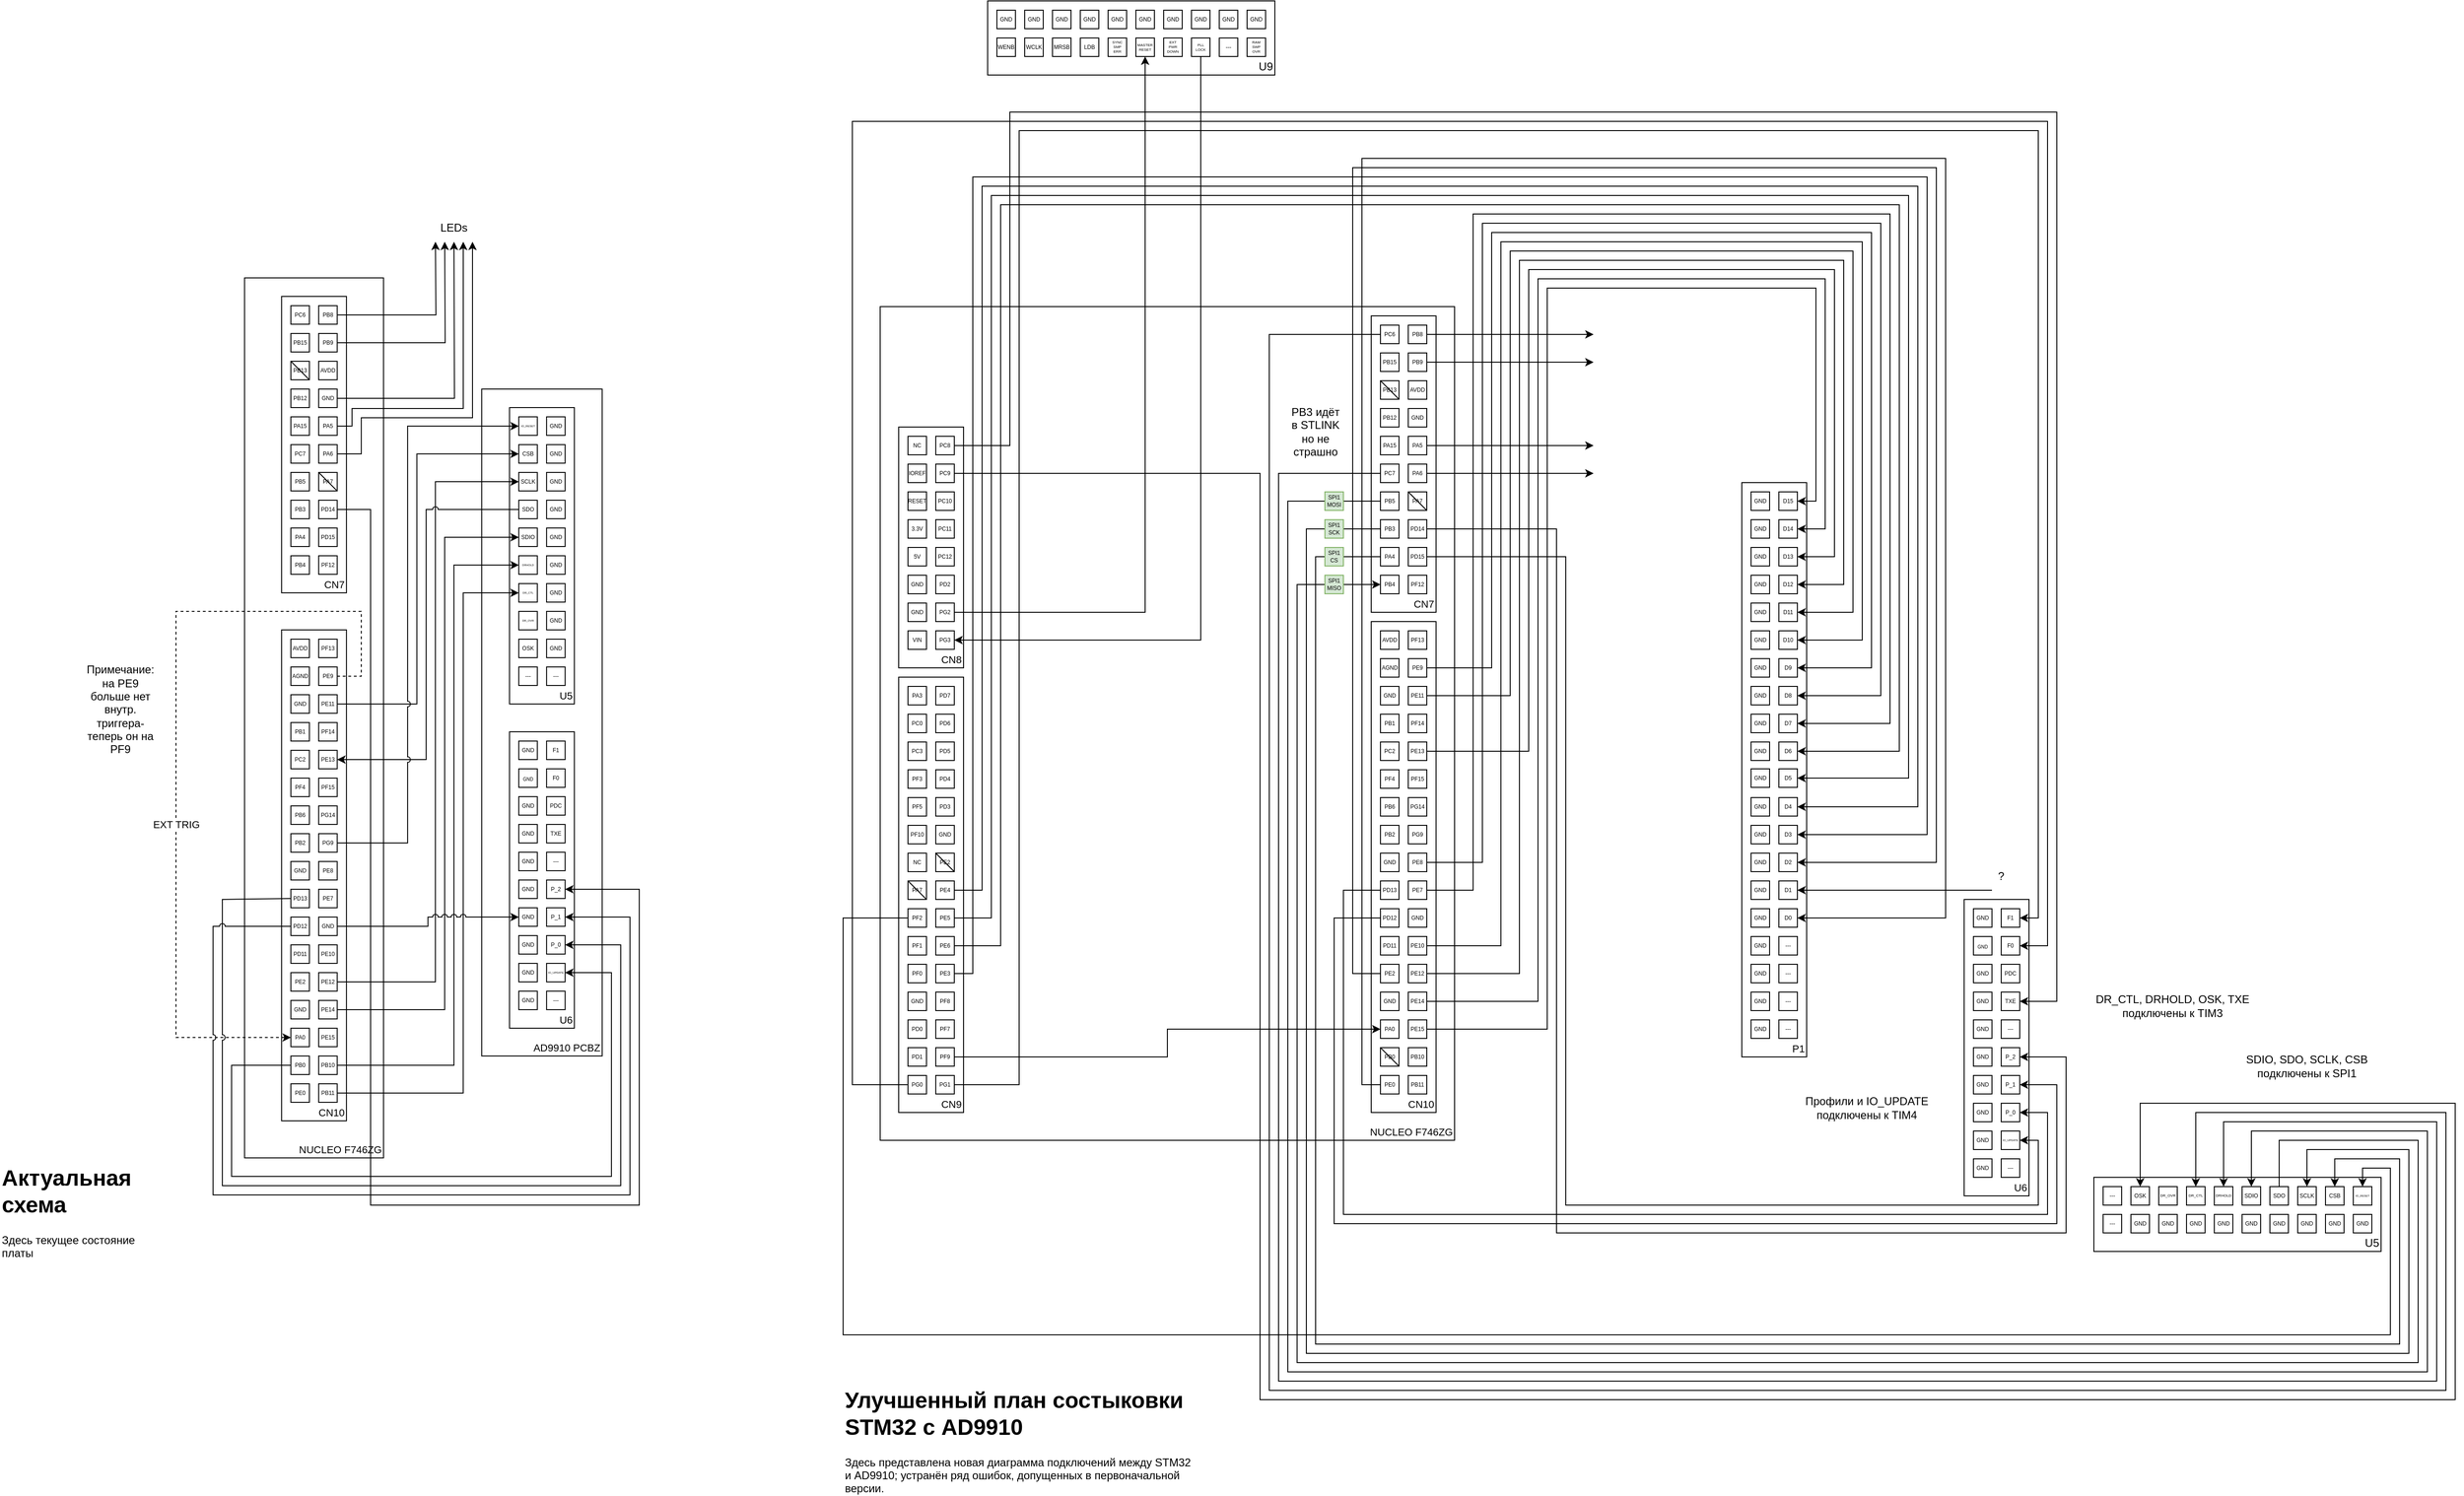 <mxfile compressed="true" version="26.2.5"><diagram id="so-QdcvXjN2B_utOnd2i" name="Страница 1"><mxGraphModel dx="1587" dy="2052" grid="1" gridSize="10" guides="1" tooltips="1" connect="1" arrows="1" fold="1" page="1" pageScale="1" pageWidth="827" pageHeight="1169" math="0" shadow="0"><root><mxCell id="0"/><mxCell id="1" parent="0"/><mxCell id="IGHtPQDgSIqoR7EU8KO6-155" value="" style="group" parent="1" vertex="1" connectable="0"><mxGeometry x="283.94" y="99" width="150" height="920" as="geometry"/></mxCell><mxCell id="IGHtPQDgSIqoR7EU8KO6-8" value="NUCLEO F746ZG" style="rounded=0;whiteSpace=wrap;html=1;fontSize=11;verticalAlign=bottom;align=right;" parent="IGHtPQDgSIqoR7EU8KO6-155" vertex="1"><mxGeometry y="-30" width="150" height="950" as="geometry"/></mxCell><mxCell id="IGHtPQDgSIqoR7EU8KO6-107" value="" style="group" parent="IGHtPQDgSIqoR7EU8KO6-155" vertex="1" connectable="0"><mxGeometry x="40" y="350" width="70" height="530" as="geometry"/></mxCell><mxCell id="IGHtPQDgSIqoR7EU8KO6-106" value="CN10" style="rounded=0;whiteSpace=wrap;html=1;fontSize=11;verticalAlign=bottom;align=right;" parent="IGHtPQDgSIqoR7EU8KO6-107" vertex="1"><mxGeometry width="70" height="530" as="geometry"/></mxCell><mxCell id="IGHtPQDgSIqoR7EU8KO6-71" value="PF13" style="rounded=0;whiteSpace=wrap;html=1;fontSize=6;" parent="IGHtPQDgSIqoR7EU8KO6-107" vertex="1"><mxGeometry x="40" y="10" width="20" height="20" as="geometry"/></mxCell><mxCell id="IGHtPQDgSIqoR7EU8KO6-72" value="PE9" style="rounded=0;whiteSpace=wrap;html=1;fontSize=6;" parent="IGHtPQDgSIqoR7EU8KO6-107" vertex="1"><mxGeometry x="40" y="40" width="20" height="20" as="geometry"/></mxCell><mxCell id="IGHtPQDgSIqoR7EU8KO6-73" value="PE11" style="rounded=0;whiteSpace=wrap;html=1;fontSize=6;" parent="IGHtPQDgSIqoR7EU8KO6-107" vertex="1"><mxGeometry x="40" y="70" width="20" height="20" as="geometry"/></mxCell><mxCell id="IGHtPQDgSIqoR7EU8KO6-74" value="PF14" style="rounded=0;whiteSpace=wrap;html=1;fontSize=6;" parent="IGHtPQDgSIqoR7EU8KO6-107" vertex="1"><mxGeometry x="40" y="100" width="20" height="20" as="geometry"/></mxCell><mxCell id="IGHtPQDgSIqoR7EU8KO6-76" value="PE13" style="rounded=0;whiteSpace=wrap;html=1;fontSize=6;" parent="IGHtPQDgSIqoR7EU8KO6-107" vertex="1"><mxGeometry x="40" y="130" width="20" height="20" as="geometry"/></mxCell><mxCell id="IGHtPQDgSIqoR7EU8KO6-77" value="PF15" style="rounded=0;whiteSpace=wrap;html=1;fontSize=6;" parent="IGHtPQDgSIqoR7EU8KO6-107" vertex="1"><mxGeometry x="40" y="160" width="20" height="20" as="geometry"/></mxCell><mxCell id="IGHtPQDgSIqoR7EU8KO6-78" value="PG14" style="rounded=0;whiteSpace=wrap;html=1;fontSize=6;" parent="IGHtPQDgSIqoR7EU8KO6-107" vertex="1"><mxGeometry x="40" y="190" width="20" height="20" as="geometry"/></mxCell><mxCell id="IGHtPQDgSIqoR7EU8KO6-79" value="PG9" style="rounded=0;whiteSpace=wrap;html=1;fontSize=6;" parent="IGHtPQDgSIqoR7EU8KO6-107" vertex="1"><mxGeometry x="40" y="220" width="20" height="20" as="geometry"/></mxCell><mxCell id="IGHtPQDgSIqoR7EU8KO6-80" value="PE8" style="rounded=0;whiteSpace=wrap;html=1;fontSize=6;" parent="IGHtPQDgSIqoR7EU8KO6-107" vertex="1"><mxGeometry x="40" y="250" width="20" height="20" as="geometry"/></mxCell><mxCell id="IGHtPQDgSIqoR7EU8KO6-81" value="PE7" style="rounded=0;whiteSpace=wrap;html=1;fontSize=6;" parent="IGHtPQDgSIqoR7EU8KO6-107" vertex="1"><mxGeometry x="40" y="280" width="20" height="20" as="geometry"/></mxCell><mxCell id="IGHtPQDgSIqoR7EU8KO6-82" value="GND" style="rounded=0;whiteSpace=wrap;html=1;fontSize=6;" parent="IGHtPQDgSIqoR7EU8KO6-107" vertex="1"><mxGeometry x="40" y="310" width="20" height="20" as="geometry"/></mxCell><mxCell id="IGHtPQDgSIqoR7EU8KO6-83" value="PE10" style="rounded=0;whiteSpace=wrap;html=1;fontSize=6;" parent="IGHtPQDgSIqoR7EU8KO6-107" vertex="1"><mxGeometry x="40" y="340" width="20" height="20" as="geometry"/></mxCell><mxCell id="IGHtPQDgSIqoR7EU8KO6-84" value="PE12" style="rounded=0;whiteSpace=wrap;html=1;fontSize=6;" parent="IGHtPQDgSIqoR7EU8KO6-107" vertex="1"><mxGeometry x="40" y="370" width="20" height="20" as="geometry"/></mxCell><mxCell id="IGHtPQDgSIqoR7EU8KO6-85" value="PE14" style="rounded=0;whiteSpace=wrap;html=1;fontSize=6;" parent="IGHtPQDgSIqoR7EU8KO6-107" vertex="1"><mxGeometry x="40" y="400" width="20" height="20" as="geometry"/></mxCell><mxCell id="IGHtPQDgSIqoR7EU8KO6-86" value="PE15" style="rounded=0;whiteSpace=wrap;html=1;fontSize=6;" parent="IGHtPQDgSIqoR7EU8KO6-107" vertex="1"><mxGeometry x="40" y="430" width="20" height="20" as="geometry"/></mxCell><mxCell id="IGHtPQDgSIqoR7EU8KO6-87" value="PB10" style="rounded=0;whiteSpace=wrap;html=1;fontSize=6;" parent="IGHtPQDgSIqoR7EU8KO6-107" vertex="1"><mxGeometry x="40" y="460" width="20" height="20" as="geometry"/></mxCell><mxCell id="IGHtPQDgSIqoR7EU8KO6-88" value="PB11" style="rounded=0;whiteSpace=wrap;html=1;fontSize=6;" parent="IGHtPQDgSIqoR7EU8KO6-107" vertex="1"><mxGeometry x="40" y="490" width="20" height="20" as="geometry"/></mxCell><mxCell id="IGHtPQDgSIqoR7EU8KO6-89" value="AVDD" style="rounded=0;whiteSpace=wrap;html=1;fontSize=6;" parent="IGHtPQDgSIqoR7EU8KO6-107" vertex="1"><mxGeometry x="10" y="10" width="20" height="20" as="geometry"/></mxCell><mxCell id="IGHtPQDgSIqoR7EU8KO6-90" value="AGND" style="rounded=0;whiteSpace=wrap;html=1;fontSize=6;" parent="IGHtPQDgSIqoR7EU8KO6-107" vertex="1"><mxGeometry x="10" y="40" width="20" height="20" as="geometry"/></mxCell><mxCell id="IGHtPQDgSIqoR7EU8KO6-91" value="GND" style="rounded=0;whiteSpace=wrap;html=1;fontSize=6;" parent="IGHtPQDgSIqoR7EU8KO6-107" vertex="1"><mxGeometry x="10" y="70" width="20" height="20" as="geometry"/></mxCell><mxCell id="IGHtPQDgSIqoR7EU8KO6-92" value="PB1" style="rounded=0;whiteSpace=wrap;html=1;fontSize=6;" parent="IGHtPQDgSIqoR7EU8KO6-107" vertex="1"><mxGeometry x="10" y="100" width="20" height="20" as="geometry"/></mxCell><mxCell id="IGHtPQDgSIqoR7EU8KO6-93" value="PC2" style="rounded=0;whiteSpace=wrap;html=1;fontSize=6;" parent="IGHtPQDgSIqoR7EU8KO6-107" vertex="1"><mxGeometry x="10" y="130" width="20" height="20" as="geometry"/></mxCell><mxCell id="IGHtPQDgSIqoR7EU8KO6-94" value="PF4" style="rounded=0;whiteSpace=wrap;html=1;fontSize=6;" parent="IGHtPQDgSIqoR7EU8KO6-107" vertex="1"><mxGeometry x="10" y="160" width="20" height="20" as="geometry"/></mxCell><mxCell id="IGHtPQDgSIqoR7EU8KO6-95" value="PB6" style="rounded=0;whiteSpace=wrap;html=1;fontSize=6;" parent="IGHtPQDgSIqoR7EU8KO6-107" vertex="1"><mxGeometry x="10" y="190" width="20" height="20" as="geometry"/></mxCell><mxCell id="IGHtPQDgSIqoR7EU8KO6-96" value="PB2" style="rounded=0;whiteSpace=wrap;html=1;fontSize=6;" parent="IGHtPQDgSIqoR7EU8KO6-107" vertex="1"><mxGeometry x="10" y="220" width="20" height="20" as="geometry"/></mxCell><mxCell id="IGHtPQDgSIqoR7EU8KO6-97" value="GND" style="rounded=0;whiteSpace=wrap;html=1;fontSize=6;" parent="IGHtPQDgSIqoR7EU8KO6-107" vertex="1"><mxGeometry x="10" y="250" width="20" height="20" as="geometry"/></mxCell><mxCell id="IGHtPQDgSIqoR7EU8KO6-98" value="PD13" style="rounded=0;whiteSpace=wrap;html=1;fontSize=6;" parent="IGHtPQDgSIqoR7EU8KO6-107" vertex="1"><mxGeometry x="10" y="280" width="20" height="20" as="geometry"/></mxCell><mxCell id="IGHtPQDgSIqoR7EU8KO6-99" value="PD12" style="rounded=0;whiteSpace=wrap;html=1;fontSize=6;" parent="IGHtPQDgSIqoR7EU8KO6-107" vertex="1"><mxGeometry x="10" y="310" width="20" height="20" as="geometry"/></mxCell><mxCell id="IGHtPQDgSIqoR7EU8KO6-100" value="PD11" style="rounded=0;whiteSpace=wrap;html=1;fontSize=6;" parent="IGHtPQDgSIqoR7EU8KO6-107" vertex="1"><mxGeometry x="10" y="340" width="20" height="20" as="geometry"/></mxCell><mxCell id="IGHtPQDgSIqoR7EU8KO6-101" value="PE2" style="rounded=0;whiteSpace=wrap;html=1;fontSize=6;" parent="IGHtPQDgSIqoR7EU8KO6-107" vertex="1"><mxGeometry x="10" y="370" width="20" height="20" as="geometry"/></mxCell><mxCell id="IGHtPQDgSIqoR7EU8KO6-102" value="GND" style="rounded=0;whiteSpace=wrap;html=1;fontSize=6;" parent="IGHtPQDgSIqoR7EU8KO6-107" vertex="1"><mxGeometry x="10" y="400" width="20" height="20" as="geometry"/></mxCell><mxCell id="IGHtPQDgSIqoR7EU8KO6-103" value="PA0" style="rounded=0;whiteSpace=wrap;html=1;fontSize=6;" parent="IGHtPQDgSIqoR7EU8KO6-107" vertex="1"><mxGeometry x="10" y="430" width="20" height="20" as="geometry"/></mxCell><mxCell id="IGHtPQDgSIqoR7EU8KO6-104" value="PB0" style="rounded=0;whiteSpace=wrap;html=1;fontSize=6;" parent="IGHtPQDgSIqoR7EU8KO6-107" vertex="1"><mxGeometry x="10" y="460" width="20" height="20" as="geometry"/></mxCell><mxCell id="IGHtPQDgSIqoR7EU8KO6-105" value="PE0" style="rounded=0;whiteSpace=wrap;html=1;fontSize=6;" parent="IGHtPQDgSIqoR7EU8KO6-107" vertex="1"><mxGeometry x="10" y="490" width="20" height="20" as="geometry"/></mxCell><mxCell id="FpjY64R6BFJnMv4MLK6c-6" value="EXT TRIG" style="edgeStyle=orthogonalEdgeStyle;rounded=0;orthogonalLoop=1;jettySize=auto;html=1;entryX=0;entryY=0.5;entryDx=0;entryDy=0;dashed=1;jumpStyle=arc;" parent="IGHtPQDgSIqoR7EU8KO6-107" source="IGHtPQDgSIqoR7EU8KO6-72" target="IGHtPQDgSIqoR7EU8KO6-103" edge="1"><mxGeometry x="0.196" relative="1" as="geometry"><Array as="points"><mxPoint x="86" y="50"/><mxPoint x="86" y="-20"/><mxPoint x="-114" y="-20"/><mxPoint x="-114" y="440"/></Array><mxPoint as="offset"/></mxGeometry></mxCell><mxCell id="99teigWp8xQmWwKGISsP-4" value="" style="group" parent="IGHtPQDgSIqoR7EU8KO6-155" vertex="1" connectable="0"><mxGeometry x="40" y="-10" width="70" height="320" as="geometry"/></mxCell><mxCell id="IGHtPQDgSIqoR7EU8KO6-5" value="CN7" style="rounded=0;whiteSpace=wrap;html=1;fontSize=11;verticalAlign=bottom;align=right;" parent="99teigWp8xQmWwKGISsP-4" vertex="1"><mxGeometry width="70" height="320" as="geometry"/></mxCell><mxCell id="RcxuKaMTQ5ivJjg6xXQk-16" style="edgeStyle=orthogonalEdgeStyle;rounded=0;orthogonalLoop=1;jettySize=auto;html=1;" edge="1" parent="99teigWp8xQmWwKGISsP-4" source="IGHtPQDgSIqoR7EU8KO6-7"><mxGeometry relative="1" as="geometry"><mxPoint x="176.06" y="-59" as="targetPoint"/></mxGeometry></mxCell><mxCell id="IGHtPQDgSIqoR7EU8KO6-7" value="PB9" style="rounded=0;whiteSpace=wrap;html=1;fontSize=6;" parent="99teigWp8xQmWwKGISsP-4" vertex="1"><mxGeometry x="40" y="40" width="20" height="20" as="geometry"/></mxCell><mxCell id="IGHtPQDgSIqoR7EU8KO6-10" value="AVDD" style="rounded=0;whiteSpace=wrap;html=1;fontSize=6;" parent="99teigWp8xQmWwKGISsP-4" vertex="1"><mxGeometry x="40" y="70" width="20" height="20" as="geometry"/></mxCell><mxCell id="RcxuKaMTQ5ivJjg6xXQk-18" style="edgeStyle=orthogonalEdgeStyle;rounded=0;orthogonalLoop=1;jettySize=auto;html=1;" edge="1" parent="99teigWp8xQmWwKGISsP-4" source="IGHtPQDgSIqoR7EU8KO6-11"><mxGeometry relative="1" as="geometry"><mxPoint x="186.06" y="-59" as="targetPoint"/></mxGeometry></mxCell><mxCell id="IGHtPQDgSIqoR7EU8KO6-11" value="GND" style="rounded=0;whiteSpace=wrap;html=1;fontSize=6;" parent="99teigWp8xQmWwKGISsP-4" vertex="1"><mxGeometry x="40" y="100" width="20" height="20" as="geometry"/></mxCell><mxCell id="RcxuKaMTQ5ivJjg6xXQk-19" style="edgeStyle=orthogonalEdgeStyle;rounded=0;orthogonalLoop=1;jettySize=auto;html=1;" edge="1" parent="99teigWp8xQmWwKGISsP-4" source="IGHtPQDgSIqoR7EU8KO6-12"><mxGeometry relative="1" as="geometry"><mxPoint x="196.06" y="-59" as="targetPoint"/><Array as="points"><mxPoint x="76" y="140"/><mxPoint x="76" y="121"/><mxPoint x="196" y="121"/></Array></mxGeometry></mxCell><mxCell id="IGHtPQDgSIqoR7EU8KO6-12" value="PA5" style="rounded=0;whiteSpace=wrap;html=1;fontSize=6;" parent="99teigWp8xQmWwKGISsP-4" vertex="1"><mxGeometry x="40" y="130" width="20" height="20" as="geometry"/></mxCell><mxCell id="RcxuKaMTQ5ivJjg6xXQk-20" style="edgeStyle=orthogonalEdgeStyle;rounded=0;orthogonalLoop=1;jettySize=auto;html=1;" edge="1" parent="99teigWp8xQmWwKGISsP-4" source="IGHtPQDgSIqoR7EU8KO6-13"><mxGeometry relative="1" as="geometry"><mxPoint x="206.06" y="-59" as="targetPoint"/><Array as="points"><mxPoint x="86" y="170"/><mxPoint x="86" y="131"/><mxPoint x="206" y="131"/></Array></mxGeometry></mxCell><mxCell id="IGHtPQDgSIqoR7EU8KO6-13" value="PA6" style="rounded=0;whiteSpace=wrap;html=1;fontSize=6;" parent="99teigWp8xQmWwKGISsP-4" vertex="1"><mxGeometry x="40" y="160" width="20" height="20" as="geometry"/></mxCell><mxCell id="IGHtPQDgSIqoR7EU8KO6-14" value="PA7" style="rounded=0;whiteSpace=wrap;html=1;fontSize=6;" parent="99teigWp8xQmWwKGISsP-4" vertex="1"><mxGeometry x="40" y="190" width="20" height="20" as="geometry"/></mxCell><mxCell id="IGHtPQDgSIqoR7EU8KO6-15" value="PD14" style="rounded=0;whiteSpace=wrap;html=1;fontSize=6;" parent="99teigWp8xQmWwKGISsP-4" vertex="1"><mxGeometry x="40" y="220" width="20" height="20" as="geometry"/></mxCell><mxCell id="IGHtPQDgSIqoR7EU8KO6-16" value="PD15" style="rounded=0;whiteSpace=wrap;html=1;fontSize=6;" parent="99teigWp8xQmWwKGISsP-4" vertex="1"><mxGeometry x="40" y="250" width="20" height="20" as="geometry"/></mxCell><mxCell id="IGHtPQDgSIqoR7EU8KO6-18" value="PF12" style="rounded=0;whiteSpace=wrap;html=1;fontSize=6;" parent="99teigWp8xQmWwKGISsP-4" vertex="1"><mxGeometry x="40" y="280" width="20" height="20" as="geometry"/></mxCell><mxCell id="IGHtPQDgSIqoR7EU8KO6-20" value="PC6" style="rounded=0;whiteSpace=wrap;html=1;fontSize=6;" parent="99teigWp8xQmWwKGISsP-4" vertex="1"><mxGeometry x="10" y="10" width="20" height="20" as="geometry"/></mxCell><mxCell id="IGHtPQDgSIqoR7EU8KO6-21" value="PB15" style="rounded=0;whiteSpace=wrap;html=1;fontSize=6;" parent="99teigWp8xQmWwKGISsP-4" vertex="1"><mxGeometry x="10" y="40" width="20" height="20" as="geometry"/></mxCell><mxCell id="IGHtPQDgSIqoR7EU8KO6-22" value="PB13" style="rounded=0;whiteSpace=wrap;html=1;fontSize=6;" parent="99teigWp8xQmWwKGISsP-4" vertex="1"><mxGeometry x="10" y="70" width="20" height="20" as="geometry"/></mxCell><mxCell id="IGHtPQDgSIqoR7EU8KO6-23" value="PA15" style="rounded=0;whiteSpace=wrap;html=1;fontSize=6;" parent="99teigWp8xQmWwKGISsP-4" vertex="1"><mxGeometry x="10" y="130" width="20" height="20" as="geometry"/></mxCell><mxCell id="IGHtPQDgSIqoR7EU8KO6-24" value="PC7" style="rounded=0;whiteSpace=wrap;html=1;fontSize=6;" parent="99teigWp8xQmWwKGISsP-4" vertex="1"><mxGeometry x="10" y="160" width="20" height="20" as="geometry"/></mxCell><mxCell id="IGHtPQDgSIqoR7EU8KO6-25" value="PB5" style="rounded=0;whiteSpace=wrap;html=1;fontSize=6;" parent="99teigWp8xQmWwKGISsP-4" vertex="1"><mxGeometry x="10" y="190" width="20" height="20" as="geometry"/></mxCell><mxCell id="IGHtPQDgSIqoR7EU8KO6-26" value="PB3" style="rounded=0;whiteSpace=wrap;html=1;fontSize=6;" parent="99teigWp8xQmWwKGISsP-4" vertex="1"><mxGeometry x="10" y="220" width="20" height="20" as="geometry"/></mxCell><mxCell id="IGHtPQDgSIqoR7EU8KO6-27" value="PA4" style="rounded=0;whiteSpace=wrap;html=1;fontSize=6;" parent="99teigWp8xQmWwKGISsP-4" vertex="1"><mxGeometry x="10" y="250" width="20" height="20" as="geometry"/></mxCell><mxCell id="IGHtPQDgSIqoR7EU8KO6-28" value="PB4" style="rounded=0;whiteSpace=wrap;html=1;fontSize=6;" parent="99teigWp8xQmWwKGISsP-4" vertex="1"><mxGeometry x="10" y="280" width="20" height="20" as="geometry"/></mxCell><mxCell id="FpjY64R6BFJnMv4MLK6c-7" value="" style="endArrow=none;html=1;rounded=0;entryX=0;entryY=0;entryDx=0;entryDy=0;exitX=1;exitY=1;exitDx=0;exitDy=0;" parent="99teigWp8xQmWwKGISsP-4" source="IGHtPQDgSIqoR7EU8KO6-22" target="IGHtPQDgSIqoR7EU8KO6-22" edge="1"><mxGeometry width="50" height="50" relative="1" as="geometry"><mxPoint x="-54" y="150" as="sourcePoint"/><mxPoint x="-4" y="100" as="targetPoint"/></mxGeometry></mxCell><mxCell id="FpjY64R6BFJnMv4MLK6c-8" value="" style="endArrow=none;html=1;rounded=0;entryX=0;entryY=0;entryDx=0;entryDy=0;exitX=1;exitY=1;exitDx=0;exitDy=0;" parent="99teigWp8xQmWwKGISsP-4" source="IGHtPQDgSIqoR7EU8KO6-14" target="IGHtPQDgSIqoR7EU8KO6-14" edge="1"><mxGeometry width="50" height="50" relative="1" as="geometry"><mxPoint x="36" y="190" as="sourcePoint"/><mxPoint x="86" y="140" as="targetPoint"/></mxGeometry></mxCell><mxCell id="RcxuKaMTQ5ivJjg6xXQk-15" style="edgeStyle=orthogonalEdgeStyle;rounded=0;orthogonalLoop=1;jettySize=auto;html=1;" edge="1" parent="99teigWp8xQmWwKGISsP-4" source="99teigWp8xQmWwKGISsP-1"><mxGeometry relative="1" as="geometry"><mxPoint x="166.06" y="-59" as="targetPoint"/></mxGeometry></mxCell><mxCell id="99teigWp8xQmWwKGISsP-1" value="PB8" style="rounded=0;whiteSpace=wrap;html=1;fontSize=6;" parent="99teigWp8xQmWwKGISsP-4" vertex="1"><mxGeometry x="40" y="10" width="20" height="20" as="geometry"/></mxCell><mxCell id="99teigWp8xQmWwKGISsP-2" value="PB12" style="rounded=0;whiteSpace=wrap;html=1;fontSize=6;" parent="99teigWp8xQmWwKGISsP-4" vertex="1"><mxGeometry x="10" y="100" width="20" height="20" as="geometry"/></mxCell><mxCell id="IGHtPQDgSIqoR7EU8KO6-156" value="" style="group" parent="1" vertex="1" connectable="0"><mxGeometry x="539.94" y="189" width="130" height="720" as="geometry"/></mxCell><mxCell id="IGHtPQDgSIqoR7EU8KO6-154" value="AD9910 PCBZ" style="rounded=0;whiteSpace=wrap;html=1;fontSize=11;verticalAlign=bottom;align=right;" parent="IGHtPQDgSIqoR7EU8KO6-156" vertex="1"><mxGeometry width="130" height="720" as="geometry"/></mxCell><mxCell id="IGHtPQDgSIqoR7EU8KO6-130" value="" style="group" parent="IGHtPQDgSIqoR7EU8KO6-156" vertex="1" connectable="0"><mxGeometry x="30" y="20" width="70" height="320" as="geometry"/></mxCell><mxCell id="IGHtPQDgSIqoR7EU8KO6-129" value="U5" style="rounded=0;whiteSpace=wrap;html=1;fontSize=11;verticalAlign=bottom;align=right;" parent="IGHtPQDgSIqoR7EU8KO6-130" vertex="1"><mxGeometry width="70" height="320" as="geometry"/></mxCell><mxCell id="IGHtPQDgSIqoR7EU8KO6-108" value="IO_RESET" style="rounded=0;whiteSpace=wrap;html=1;fontSize=3;" parent="IGHtPQDgSIqoR7EU8KO6-130" vertex="1"><mxGeometry x="10" y="10" width="20" height="20" as="geometry"/></mxCell><mxCell id="IGHtPQDgSIqoR7EU8KO6-109" value="CSB" style="rounded=0;whiteSpace=wrap;html=1;fontSize=6;" parent="IGHtPQDgSIqoR7EU8KO6-130" vertex="1"><mxGeometry x="10" y="40" width="20" height="20" as="geometry"/></mxCell><mxCell id="IGHtPQDgSIqoR7EU8KO6-110" value="SCLK" style="rounded=0;whiteSpace=wrap;html=1;fontSize=6;" parent="IGHtPQDgSIqoR7EU8KO6-130" vertex="1"><mxGeometry x="10" y="70" width="20" height="20" as="geometry"/></mxCell><mxCell id="IGHtPQDgSIqoR7EU8KO6-111" value="SDO" style="rounded=0;whiteSpace=wrap;html=1;fontSize=6;" parent="IGHtPQDgSIqoR7EU8KO6-130" vertex="1"><mxGeometry x="10" y="100" width="20" height="20" as="geometry"/></mxCell><mxCell id="IGHtPQDgSIqoR7EU8KO6-112" value="SDIO" style="rounded=0;whiteSpace=wrap;html=1;fontSize=6;" parent="IGHtPQDgSIqoR7EU8KO6-130" vertex="1"><mxGeometry x="10" y="130" width="20" height="20" as="geometry"/></mxCell><mxCell id="IGHtPQDgSIqoR7EU8KO6-113" value="DRHOLD" style="rounded=0;whiteSpace=wrap;html=1;fontSize=3;" parent="IGHtPQDgSIqoR7EU8KO6-130" vertex="1"><mxGeometry x="10" y="160" width="20" height="20" as="geometry"/></mxCell><mxCell id="IGHtPQDgSIqoR7EU8KO6-114" value="DR_CTL" style="rounded=0;whiteSpace=wrap;html=1;fontSize=3;" parent="IGHtPQDgSIqoR7EU8KO6-130" vertex="1"><mxGeometry x="10" y="190" width="20" height="20" as="geometry"/></mxCell><mxCell id="IGHtPQDgSIqoR7EU8KO6-115" value="DR_OVR" style="rounded=0;whiteSpace=wrap;html=1;fontSize=3;" parent="IGHtPQDgSIqoR7EU8KO6-130" vertex="1"><mxGeometry x="10" y="220" width="20" height="20" as="geometry"/></mxCell><mxCell id="IGHtPQDgSIqoR7EU8KO6-116" value="OSK" style="rounded=0;whiteSpace=wrap;html=1;fontSize=6;" parent="IGHtPQDgSIqoR7EU8KO6-130" vertex="1"><mxGeometry x="10" y="250" width="20" height="20" as="geometry"/></mxCell><mxCell id="IGHtPQDgSIqoR7EU8KO6-117" value="---" style="rounded=0;whiteSpace=wrap;html=1;fontSize=6;" parent="IGHtPQDgSIqoR7EU8KO6-130" vertex="1"><mxGeometry x="10" y="280" width="20" height="20" as="geometry"/></mxCell><mxCell id="IGHtPQDgSIqoR7EU8KO6-118" value="---" style="rounded=0;whiteSpace=wrap;html=1;fontSize=6;" parent="IGHtPQDgSIqoR7EU8KO6-130" vertex="1"><mxGeometry x="40" y="280" width="20" height="20" as="geometry"/></mxCell><mxCell id="IGHtPQDgSIqoR7EU8KO6-119" value="GND" style="rounded=0;whiteSpace=wrap;html=1;fontSize=6;" parent="IGHtPQDgSIqoR7EU8KO6-130" vertex="1"><mxGeometry x="40" y="250" width="20" height="20" as="geometry"/></mxCell><mxCell id="IGHtPQDgSIqoR7EU8KO6-120" value="GND" style="rounded=0;whiteSpace=wrap;html=1;fontSize=6;" parent="IGHtPQDgSIqoR7EU8KO6-130" vertex="1"><mxGeometry x="40" y="220" width="20" height="20" as="geometry"/></mxCell><mxCell id="IGHtPQDgSIqoR7EU8KO6-121" value="GND" style="rounded=0;whiteSpace=wrap;html=1;fontSize=6;" parent="IGHtPQDgSIqoR7EU8KO6-130" vertex="1"><mxGeometry x="40" y="190" width="20" height="20" as="geometry"/></mxCell><mxCell id="IGHtPQDgSIqoR7EU8KO6-122" value="GND" style="rounded=0;whiteSpace=wrap;html=1;fontSize=6;" parent="IGHtPQDgSIqoR7EU8KO6-130" vertex="1"><mxGeometry x="40" y="160" width="20" height="20" as="geometry"/></mxCell><mxCell id="IGHtPQDgSIqoR7EU8KO6-123" value="GND" style="rounded=0;whiteSpace=wrap;html=1;fontSize=6;" parent="IGHtPQDgSIqoR7EU8KO6-130" vertex="1"><mxGeometry x="40" y="130" width="20" height="20" as="geometry"/></mxCell><mxCell id="IGHtPQDgSIqoR7EU8KO6-124" value="GND" style="rounded=0;whiteSpace=wrap;html=1;fontSize=6;" parent="IGHtPQDgSIqoR7EU8KO6-130" vertex="1"><mxGeometry x="40" y="100" width="20" height="20" as="geometry"/></mxCell><mxCell id="IGHtPQDgSIqoR7EU8KO6-126" value="GND" style="rounded=0;whiteSpace=wrap;html=1;fontSize=6;" parent="IGHtPQDgSIqoR7EU8KO6-130" vertex="1"><mxGeometry x="40" y="70" width="20" height="20" as="geometry"/></mxCell><mxCell id="IGHtPQDgSIqoR7EU8KO6-127" value="GND" style="rounded=0;whiteSpace=wrap;html=1;fontSize=6;" parent="IGHtPQDgSIqoR7EU8KO6-130" vertex="1"><mxGeometry x="40" y="40" width="20" height="20" as="geometry"/></mxCell><mxCell id="IGHtPQDgSIqoR7EU8KO6-128" value="GND" style="rounded=0;whiteSpace=wrap;html=1;fontSize=6;" parent="IGHtPQDgSIqoR7EU8KO6-130" vertex="1"><mxGeometry x="40" y="10" width="20" height="20" as="geometry"/></mxCell><mxCell id="IGHtPQDgSIqoR7EU8KO6-153" value="" style="group" parent="IGHtPQDgSIqoR7EU8KO6-156" vertex="1" connectable="0"><mxGeometry x="30" y="370" width="70" height="320" as="geometry"/></mxCell><mxCell id="IGHtPQDgSIqoR7EU8KO6-152" value="U6" style="rounded=0;whiteSpace=wrap;html=1;fontSize=11;verticalAlign=bottom;align=right;" parent="IGHtPQDgSIqoR7EU8KO6-153" vertex="1"><mxGeometry width="70" height="320" as="geometry"/></mxCell><mxCell id="IGHtPQDgSIqoR7EU8KO6-132" value="GND" style="rounded=0;whiteSpace=wrap;html=1;fontSize=6;" parent="IGHtPQDgSIqoR7EU8KO6-153" vertex="1"><mxGeometry x="10" y="10" width="20" height="20" as="geometry"/></mxCell><mxCell id="IGHtPQDgSIqoR7EU8KO6-133" value="GND" style="rounded=0;whiteSpace=wrap;html=1;fontSize=5;" parent="IGHtPQDgSIqoR7EU8KO6-153" vertex="1"><mxGeometry x="10" y="40" width="20" height="20" as="geometry"/></mxCell><mxCell id="IGHtPQDgSIqoR7EU8KO6-134" value="GND" style="rounded=0;whiteSpace=wrap;html=1;fontSize=6;" parent="IGHtPQDgSIqoR7EU8KO6-153" vertex="1"><mxGeometry x="10" y="70" width="20" height="20" as="geometry"/></mxCell><mxCell id="IGHtPQDgSIqoR7EU8KO6-135" value="GND" style="rounded=0;whiteSpace=wrap;html=1;fontSize=6;" parent="IGHtPQDgSIqoR7EU8KO6-153" vertex="1"><mxGeometry x="10" y="100" width="20" height="20" as="geometry"/></mxCell><mxCell id="IGHtPQDgSIqoR7EU8KO6-136" value="GND" style="rounded=0;whiteSpace=wrap;html=1;fontSize=6;" parent="IGHtPQDgSIqoR7EU8KO6-153" vertex="1"><mxGeometry x="10" y="130" width="20" height="20" as="geometry"/></mxCell><mxCell id="IGHtPQDgSIqoR7EU8KO6-137" value="F1" style="rounded=0;whiteSpace=wrap;html=1;fontSize=6;" parent="IGHtPQDgSIqoR7EU8KO6-153" vertex="1"><mxGeometry x="40" y="10" width="20" height="20" as="geometry"/></mxCell><mxCell id="IGHtPQDgSIqoR7EU8KO6-138" value="F0" style="rounded=0;whiteSpace=wrap;html=1;fontSize=6;" parent="IGHtPQDgSIqoR7EU8KO6-153" vertex="1"><mxGeometry x="40" y="40" width="20" height="20" as="geometry"/></mxCell><mxCell id="IGHtPQDgSIqoR7EU8KO6-139" value="PDC" style="rounded=0;whiteSpace=wrap;html=1;fontSize=6;" parent="IGHtPQDgSIqoR7EU8KO6-153" vertex="1"><mxGeometry x="40" y="70" width="20" height="20" as="geometry"/></mxCell><mxCell id="IGHtPQDgSIqoR7EU8KO6-140" value="TXE" style="rounded=0;whiteSpace=wrap;html=1;fontSize=6;" parent="IGHtPQDgSIqoR7EU8KO6-153" vertex="1"><mxGeometry x="40" y="100" width="20" height="20" as="geometry"/></mxCell><mxCell id="IGHtPQDgSIqoR7EU8KO6-141" value="---" style="rounded=0;whiteSpace=wrap;html=1;fontSize=6;" parent="IGHtPQDgSIqoR7EU8KO6-153" vertex="1"><mxGeometry x="40" y="130" width="20" height="20" as="geometry"/></mxCell><mxCell id="IGHtPQDgSIqoR7EU8KO6-142" value="P_2" style="rounded=0;whiteSpace=wrap;html=1;fontSize=6;" parent="IGHtPQDgSIqoR7EU8KO6-153" vertex="1"><mxGeometry x="40" y="160" width="20" height="20" as="geometry"/></mxCell><mxCell id="IGHtPQDgSIqoR7EU8KO6-143" value="P_1" style="rounded=0;whiteSpace=wrap;html=1;fontSize=6;" parent="IGHtPQDgSIqoR7EU8KO6-153" vertex="1"><mxGeometry x="40" y="190" width="20" height="20" as="geometry"/></mxCell><mxCell id="IGHtPQDgSIqoR7EU8KO6-144" value="P_0" style="rounded=0;whiteSpace=wrap;html=1;fontSize=6;" parent="IGHtPQDgSIqoR7EU8KO6-153" vertex="1"><mxGeometry x="40" y="220" width="20" height="20" as="geometry"/></mxCell><mxCell id="IGHtPQDgSIqoR7EU8KO6-145" value="IO_UPDATE" style="rounded=0;whiteSpace=wrap;html=1;fontSize=3;" parent="IGHtPQDgSIqoR7EU8KO6-153" vertex="1"><mxGeometry x="40" y="250" width="20" height="20" as="geometry"/></mxCell><mxCell id="IGHtPQDgSIqoR7EU8KO6-146" value="---" style="rounded=0;whiteSpace=wrap;html=1;fontSize=6;" parent="IGHtPQDgSIqoR7EU8KO6-153" vertex="1"><mxGeometry x="40" y="280" width="20" height="20" as="geometry"/></mxCell><mxCell id="IGHtPQDgSIqoR7EU8KO6-147" value="GND" style="rounded=0;whiteSpace=wrap;html=1;fontSize=6;" parent="IGHtPQDgSIqoR7EU8KO6-153" vertex="1"><mxGeometry x="10" y="160" width="20" height="20" as="geometry"/></mxCell><mxCell id="IGHtPQDgSIqoR7EU8KO6-148" value="GND" style="rounded=0;whiteSpace=wrap;html=1;fontSize=6;" parent="IGHtPQDgSIqoR7EU8KO6-153" vertex="1"><mxGeometry x="10" y="190" width="20" height="20" as="geometry"/></mxCell><mxCell id="IGHtPQDgSIqoR7EU8KO6-149" value="GND" style="rounded=0;whiteSpace=wrap;html=1;fontSize=6;" parent="IGHtPQDgSIqoR7EU8KO6-153" vertex="1"><mxGeometry x="10" y="220" width="20" height="20" as="geometry"/></mxCell><mxCell id="IGHtPQDgSIqoR7EU8KO6-150" value="GND" style="rounded=0;whiteSpace=wrap;html=1;fontSize=6;" parent="IGHtPQDgSIqoR7EU8KO6-153" vertex="1"><mxGeometry x="10" y="250" width="20" height="20" as="geometry"/></mxCell><mxCell id="IGHtPQDgSIqoR7EU8KO6-151" value="GND" style="rounded=0;whiteSpace=wrap;html=1;fontSize=6;" parent="IGHtPQDgSIqoR7EU8KO6-153" vertex="1"><mxGeometry x="10" y="280" width="20" height="20" as="geometry"/></mxCell><mxCell id="FpjY64R6BFJnMv4MLK6c-1" style="edgeStyle=orthogonalEdgeStyle;rounded=0;orthogonalLoop=1;jettySize=auto;html=1;entryX=1;entryY=0.5;entryDx=0;entryDy=0;exitX=0;exitY=0.5;exitDx=0;exitDy=0;jumpStyle=arc;" parent="1" source="IGHtPQDgSIqoR7EU8KO6-98" target="IGHtPQDgSIqoR7EU8KO6-144" edge="1"><mxGeometry relative="1" as="geometry"><Array as="points"><mxPoint x="260" y="740"/><mxPoint x="260" y="1049"/><mxPoint x="690" y="1049"/><mxPoint x="690" y="789"/></Array></mxGeometry></mxCell><mxCell id="FpjY64R6BFJnMv4MLK6c-2" style="edgeStyle=orthogonalEdgeStyle;rounded=0;orthogonalLoop=1;jettySize=auto;html=1;entryX=1;entryY=0.5;entryDx=0;entryDy=0;jumpStyle=arc;" parent="1" source="IGHtPQDgSIqoR7EU8KO6-99" target="IGHtPQDgSIqoR7EU8KO6-143" edge="1"><mxGeometry relative="1" as="geometry"><Array as="points"><mxPoint x="249.94" y="769"/><mxPoint x="249.94" y="1059"/><mxPoint x="699.94" y="1059"/><mxPoint x="699.94" y="759"/></Array></mxGeometry></mxCell><mxCell id="FpjY64R6BFJnMv4MLK6c-4" style="edgeStyle=orthogonalEdgeStyle;orthogonalLoop=1;jettySize=auto;html=1;entryX=1;entryY=0.5;entryDx=0;entryDy=0;rounded=0;exitX=0;exitY=0.5;exitDx=0;exitDy=0;" parent="1" source="IGHtPQDgSIqoR7EU8KO6-104" target="IGHtPQDgSIqoR7EU8KO6-145" edge="1"><mxGeometry relative="1" as="geometry"><Array as="points"><mxPoint x="269.94" y="919"/><mxPoint x="269.94" y="1039"/><mxPoint x="679.94" y="1039"/><mxPoint x="679.94" y="819"/></Array></mxGeometry></mxCell><mxCell id="FpjY64R6BFJnMv4MLK6c-9" style="edgeStyle=orthogonalEdgeStyle;rounded=0;orthogonalLoop=1;jettySize=auto;html=1;entryX=0;entryY=0.5;entryDx=0;entryDy=0;" parent="1" source="IGHtPQDgSIqoR7EU8KO6-84" target="IGHtPQDgSIqoR7EU8KO6-110" edge="1"><mxGeometry relative="1" as="geometry"><mxPoint x="489.94" y="579" as="targetPoint"/><Array as="points"><mxPoint x="489.94" y="829"/><mxPoint x="489.94" y="289"/></Array></mxGeometry></mxCell><mxCell id="FpjY64R6BFJnMv4MLK6c-10" style="edgeStyle=orthogonalEdgeStyle;rounded=0;orthogonalLoop=1;jettySize=auto;html=1;entryX=0;entryY=0.5;entryDx=0;entryDy=0;" parent="1" source="IGHtPQDgSIqoR7EU8KO6-85" target="IGHtPQDgSIqoR7EU8KO6-112" edge="1"><mxGeometry relative="1" as="geometry"><Array as="points"><mxPoint x="499.94" y="859"/><mxPoint x="499.94" y="349"/></Array></mxGeometry></mxCell><mxCell id="FpjY64R6BFJnMv4MLK6c-11" style="edgeStyle=orthogonalEdgeStyle;rounded=0;orthogonalLoop=1;jettySize=auto;html=1;entryX=0;entryY=0.5;entryDx=0;entryDy=0;" parent="1" source="IGHtPQDgSIqoR7EU8KO6-73" target="IGHtPQDgSIqoR7EU8KO6-109" edge="1"><mxGeometry relative="1" as="geometry"><Array as="points"><mxPoint x="469.94" y="529"/><mxPoint x="469.94" y="259"/></Array></mxGeometry></mxCell><mxCell id="FpjY64R6BFJnMv4MLK6c-12" style="edgeStyle=orthogonalEdgeStyle;rounded=0;orthogonalLoop=1;jettySize=auto;html=1;entryX=0;entryY=0.5;entryDx=0;entryDy=0;jumpStyle=arc;startArrow=classic;startFill=1;endArrow=none;endFill=0;" parent="1" source="IGHtPQDgSIqoR7EU8KO6-76" target="IGHtPQDgSIqoR7EU8KO6-111" edge="1"><mxGeometry relative="1" as="geometry"><Array as="points"><mxPoint x="479.94" y="589"/><mxPoint x="479.94" y="319"/></Array></mxGeometry></mxCell><mxCell id="Gijb_ap1AFEGuSjO9fbY-1" style="edgeStyle=orthogonalEdgeStyle;rounded=0;orthogonalLoop=1;jettySize=auto;html=1;entryX=0;entryY=0.5;entryDx=0;entryDy=0;jumpStyle=none;" parent="1" source="IGHtPQDgSIqoR7EU8KO6-87" target="IGHtPQDgSIqoR7EU8KO6-113" edge="1"><mxGeometry relative="1" as="geometry"><Array as="points"><mxPoint x="509.94" y="919"/><mxPoint x="509.94" y="379"/></Array></mxGeometry></mxCell><mxCell id="mqhn_qG5fEVCoqrPmWVN-2" style="edgeStyle=orthogonalEdgeStyle;rounded=0;orthogonalLoop=1;jettySize=auto;html=1;entryX=0;entryY=0.5;entryDx=0;entryDy=0;" parent="1" source="IGHtPQDgSIqoR7EU8KO6-88" target="IGHtPQDgSIqoR7EU8KO6-114" edge="1"><mxGeometry relative="1" as="geometry"><Array as="points"><mxPoint x="519.94" y="949"/><mxPoint x="519.94" y="409"/></Array></mxGeometry></mxCell><mxCell id="FpjY64R6BFJnMv4MLK6c-14" style="jumpStyle=arc;orthogonalLoop=1;jettySize=auto;html=1;edgeStyle=orthogonalEdgeStyle;rounded=0;" parent="1" source="IGHtPQDgSIqoR7EU8KO6-82" target="IGHtPQDgSIqoR7EU8KO6-148" edge="1"><mxGeometry relative="1" as="geometry"><mxPoint x="509.94" y="769" as="targetPoint"/></mxGeometry></mxCell><mxCell id="FpjY64R6BFJnMv4MLK6c-15" style="edgeStyle=orthogonalEdgeStyle;rounded=0;jumpStyle=arc;orthogonalLoop=1;jettySize=auto;html=1;entryX=0;entryY=0.5;entryDx=0;entryDy=0;exitX=1;exitY=0.5;exitDx=0;exitDy=0;" parent="1" source="IGHtPQDgSIqoR7EU8KO6-79" target="IGHtPQDgSIqoR7EU8KO6-108" edge="1"><mxGeometry relative="1" as="geometry"><Array as="points"><mxPoint x="459.94" y="679"/><mxPoint x="459.94" y="229"/></Array></mxGeometry></mxCell><mxCell id="TEGHOM3GZsi_x7JCisGe-1" value="&lt;h1 style=&quot;margin-top: 0px;&quot;&gt;Улучшенный план состыковки STM32 с AD9910&lt;/h1&gt;&lt;p&gt;Здесь представлена новая диаграмма подключений между STM32 и AD9910; устранён ряд ошибок, допущенных в первоначальной версии.&lt;/p&gt;" style="text;html=1;whiteSpace=wrap;overflow=hidden;rounded=0;" parent="1" vertex="1"><mxGeometry x="930" y="1260" width="380" height="120" as="geometry"/></mxCell><mxCell id="WCf4OBoBws775fc0DPYd-23" value="NUCLEO F746ZG" style="rounded=0;whiteSpace=wrap;html=1;fontSize=11;verticalAlign=bottom;align=right;movable=1;resizable=1;rotatable=1;deletable=1;editable=1;locked=0;connectable=1;" parent="1" vertex="1"><mxGeometry x="970" y="100" width="620" height="900" as="geometry"/></mxCell><mxCell id="WCf4OBoBws775fc0DPYd-24" value="" style="group" parent="1" vertex="1" connectable="0"><mxGeometry x="1500" y="440" width="70" height="530" as="geometry"/></mxCell><mxCell id="WCf4OBoBws775fc0DPYd-25" value="CN10" style="rounded=0;whiteSpace=wrap;html=1;fontSize=11;verticalAlign=bottom;align=right;" parent="WCf4OBoBws775fc0DPYd-24" vertex="1"><mxGeometry width="70" height="530" as="geometry"/></mxCell><mxCell id="WCf4OBoBws775fc0DPYd-26" value="PF13" style="rounded=0;whiteSpace=wrap;html=1;fontSize=6;" parent="WCf4OBoBws775fc0DPYd-24" vertex="1"><mxGeometry x="40" y="10" width="20" height="20" as="geometry"/></mxCell><mxCell id="WCf4OBoBws775fc0DPYd-27" value="PE9" style="rounded=0;whiteSpace=wrap;html=1;fontSize=6;" parent="WCf4OBoBws775fc0DPYd-24" vertex="1"><mxGeometry x="40" y="40" width="20" height="20" as="geometry"/></mxCell><mxCell id="WCf4OBoBws775fc0DPYd-28" value="PE11" style="rounded=0;whiteSpace=wrap;html=1;fontSize=6;" parent="WCf4OBoBws775fc0DPYd-24" vertex="1"><mxGeometry x="40" y="70" width="20" height="20" as="geometry"/></mxCell><mxCell id="WCf4OBoBws775fc0DPYd-29" value="PF14" style="rounded=0;whiteSpace=wrap;html=1;fontSize=6;" parent="WCf4OBoBws775fc0DPYd-24" vertex="1"><mxGeometry x="40" y="100" width="20" height="20" as="geometry"/></mxCell><mxCell id="WCf4OBoBws775fc0DPYd-30" value="PE13" style="rounded=0;whiteSpace=wrap;html=1;fontSize=6;" parent="WCf4OBoBws775fc0DPYd-24" vertex="1"><mxGeometry x="40" y="130" width="20" height="20" as="geometry"/></mxCell><mxCell id="WCf4OBoBws775fc0DPYd-31" value="PF15" style="rounded=0;whiteSpace=wrap;html=1;fontSize=6;" parent="WCf4OBoBws775fc0DPYd-24" vertex="1"><mxGeometry x="40" y="160" width="20" height="20" as="geometry"/></mxCell><mxCell id="WCf4OBoBws775fc0DPYd-32" value="PG14" style="rounded=0;whiteSpace=wrap;html=1;fontSize=6;" parent="WCf4OBoBws775fc0DPYd-24" vertex="1"><mxGeometry x="40" y="190" width="20" height="20" as="geometry"/></mxCell><mxCell id="WCf4OBoBws775fc0DPYd-33" value="PG9" style="rounded=0;whiteSpace=wrap;html=1;fontSize=6;" parent="WCf4OBoBws775fc0DPYd-24" vertex="1"><mxGeometry x="40" y="220" width="20" height="20" as="geometry"/></mxCell><mxCell id="WCf4OBoBws775fc0DPYd-34" value="PE8" style="rounded=0;whiteSpace=wrap;html=1;fontSize=6;" parent="WCf4OBoBws775fc0DPYd-24" vertex="1"><mxGeometry x="40" y="250" width="20" height="20" as="geometry"/></mxCell><mxCell id="WCf4OBoBws775fc0DPYd-35" value="PE7" style="rounded=0;whiteSpace=wrap;html=1;fontSize=6;" parent="WCf4OBoBws775fc0DPYd-24" vertex="1"><mxGeometry x="40" y="280" width="20" height="20" as="geometry"/></mxCell><mxCell id="WCf4OBoBws775fc0DPYd-36" value="GND" style="rounded=0;whiteSpace=wrap;html=1;fontSize=6;" parent="WCf4OBoBws775fc0DPYd-24" vertex="1"><mxGeometry x="40" y="310" width="20" height="20" as="geometry"/></mxCell><mxCell id="WCf4OBoBws775fc0DPYd-37" value="PE10" style="rounded=0;whiteSpace=wrap;html=1;fontSize=6;" parent="WCf4OBoBws775fc0DPYd-24" vertex="1"><mxGeometry x="40" y="340" width="20" height="20" as="geometry"/></mxCell><mxCell id="WCf4OBoBws775fc0DPYd-38" value="PE12" style="rounded=0;whiteSpace=wrap;html=1;fontSize=6;" parent="WCf4OBoBws775fc0DPYd-24" vertex="1"><mxGeometry x="40" y="370" width="20" height="20" as="geometry"/></mxCell><mxCell id="WCf4OBoBws775fc0DPYd-39" value="PE14" style="rounded=0;whiteSpace=wrap;html=1;fontSize=6;" parent="WCf4OBoBws775fc0DPYd-24" vertex="1"><mxGeometry x="40" y="400" width="20" height="20" as="geometry"/></mxCell><mxCell id="WCf4OBoBws775fc0DPYd-40" value="PE15" style="rounded=0;whiteSpace=wrap;html=1;fontSize=6;" parent="WCf4OBoBws775fc0DPYd-24" vertex="1"><mxGeometry x="40" y="430" width="20" height="20" as="geometry"/></mxCell><mxCell id="WCf4OBoBws775fc0DPYd-41" value="PB10" style="rounded=0;whiteSpace=wrap;html=1;fontSize=6;" parent="WCf4OBoBws775fc0DPYd-24" vertex="1"><mxGeometry x="40" y="460" width="20" height="20" as="geometry"/></mxCell><mxCell id="WCf4OBoBws775fc0DPYd-42" value="PB11" style="rounded=0;whiteSpace=wrap;html=1;fontSize=6;" parent="WCf4OBoBws775fc0DPYd-24" vertex="1"><mxGeometry x="40" y="490" width="20" height="20" as="geometry"/></mxCell><mxCell id="WCf4OBoBws775fc0DPYd-43" value="AVDD" style="rounded=0;whiteSpace=wrap;html=1;fontSize=6;" parent="WCf4OBoBws775fc0DPYd-24" vertex="1"><mxGeometry x="10" y="10" width="20" height="20" as="geometry"/></mxCell><mxCell id="WCf4OBoBws775fc0DPYd-44" value="AGND" style="rounded=0;whiteSpace=wrap;html=1;fontSize=6;" parent="WCf4OBoBws775fc0DPYd-24" vertex="1"><mxGeometry x="10" y="40" width="20" height="20" as="geometry"/></mxCell><mxCell id="WCf4OBoBws775fc0DPYd-45" value="GND" style="rounded=0;whiteSpace=wrap;html=1;fontSize=6;" parent="WCf4OBoBws775fc0DPYd-24" vertex="1"><mxGeometry x="10" y="70" width="20" height="20" as="geometry"/></mxCell><mxCell id="WCf4OBoBws775fc0DPYd-46" value="PB1" style="rounded=0;whiteSpace=wrap;html=1;fontSize=6;" parent="WCf4OBoBws775fc0DPYd-24" vertex="1"><mxGeometry x="10" y="100" width="20" height="20" as="geometry"/></mxCell><mxCell id="WCf4OBoBws775fc0DPYd-47" value="PC2" style="rounded=0;whiteSpace=wrap;html=1;fontSize=6;" parent="WCf4OBoBws775fc0DPYd-24" vertex="1"><mxGeometry x="10" y="130" width="20" height="20" as="geometry"/></mxCell><mxCell id="WCf4OBoBws775fc0DPYd-48" value="PF4" style="rounded=0;whiteSpace=wrap;html=1;fontSize=6;" parent="WCf4OBoBws775fc0DPYd-24" vertex="1"><mxGeometry x="10" y="160" width="20" height="20" as="geometry"/></mxCell><mxCell id="WCf4OBoBws775fc0DPYd-49" value="PB6" style="rounded=0;whiteSpace=wrap;html=1;fontSize=6;" parent="WCf4OBoBws775fc0DPYd-24" vertex="1"><mxGeometry x="10" y="190" width="20" height="20" as="geometry"/></mxCell><mxCell id="WCf4OBoBws775fc0DPYd-50" value="PB2" style="rounded=0;whiteSpace=wrap;html=1;fontSize=6;" parent="WCf4OBoBws775fc0DPYd-24" vertex="1"><mxGeometry x="10" y="220" width="20" height="20" as="geometry"/></mxCell><mxCell id="WCf4OBoBws775fc0DPYd-51" value="GND" style="rounded=0;whiteSpace=wrap;html=1;fontSize=6;" parent="WCf4OBoBws775fc0DPYd-24" vertex="1"><mxGeometry x="10" y="250" width="20" height="20" as="geometry"/></mxCell><mxCell id="WCf4OBoBws775fc0DPYd-52" value="PD13" style="rounded=0;whiteSpace=wrap;html=1;fontSize=6;" parent="WCf4OBoBws775fc0DPYd-24" vertex="1"><mxGeometry x="10" y="280" width="20" height="20" as="geometry"/></mxCell><mxCell id="WCf4OBoBws775fc0DPYd-53" value="PD12" style="rounded=0;whiteSpace=wrap;html=1;fontSize=6;" parent="WCf4OBoBws775fc0DPYd-24" vertex="1"><mxGeometry x="10" y="310" width="20" height="20" as="geometry"/></mxCell><mxCell id="WCf4OBoBws775fc0DPYd-54" value="PD11" style="rounded=0;whiteSpace=wrap;html=1;fontSize=6;" parent="WCf4OBoBws775fc0DPYd-24" vertex="1"><mxGeometry x="10" y="340" width="20" height="20" as="geometry"/></mxCell><mxCell id="WCf4OBoBws775fc0DPYd-55" value="PE2" style="rounded=0;whiteSpace=wrap;html=1;fontSize=6;" parent="WCf4OBoBws775fc0DPYd-24" vertex="1"><mxGeometry x="10" y="370" width="20" height="20" as="geometry"/></mxCell><mxCell id="WCf4OBoBws775fc0DPYd-56" value="GND" style="rounded=0;whiteSpace=wrap;html=1;fontSize=6;" parent="WCf4OBoBws775fc0DPYd-24" vertex="1"><mxGeometry x="10" y="400" width="20" height="20" as="geometry"/></mxCell><mxCell id="WCf4OBoBws775fc0DPYd-57" value="PA0" style="rounded=0;whiteSpace=wrap;html=1;fontSize=6;" parent="WCf4OBoBws775fc0DPYd-24" vertex="1"><mxGeometry x="10" y="430" width="20" height="20" as="geometry"/></mxCell><mxCell id="WCf4OBoBws775fc0DPYd-58" value="PB0" style="rounded=0;whiteSpace=wrap;html=1;fontSize=6;" parent="WCf4OBoBws775fc0DPYd-24" vertex="1"><mxGeometry x="10" y="460" width="20" height="20" as="geometry"/></mxCell><mxCell id="WCf4OBoBws775fc0DPYd-59" value="PE0" style="rounded=0;whiteSpace=wrap;html=1;fontSize=6;" parent="WCf4OBoBws775fc0DPYd-24" vertex="1"><mxGeometry x="10" y="490" width="20" height="20" as="geometry"/></mxCell><mxCell id="WCf4OBoBws775fc0DPYd-449" value="" style="endArrow=none;html=1;rounded=0;exitX=0;exitY=0;exitDx=0;exitDy=0;entryX=1;entryY=1;entryDx=0;entryDy=0;" parent="WCf4OBoBws775fc0DPYd-24" source="WCf4OBoBws775fc0DPYd-58" target="WCf4OBoBws775fc0DPYd-58" edge="1"><mxGeometry width="50" height="50" relative="1" as="geometry"><mxPoint x="-40" y="450" as="sourcePoint"/><mxPoint x="10" y="400" as="targetPoint"/></mxGeometry></mxCell><mxCell id="WCf4OBoBws775fc0DPYd-92" value="" style="rounded=0;whiteSpace=wrap;html=1;glass=0;fillStyle=hatch;fillColor=#FF0000;strokeColor=#FF0000;" parent="1" vertex="1"><mxGeometry x="1000" y="270" width="20" height="110" as="geometry"/></mxCell><mxCell id="WCf4OBoBws775fc0DPYd-229" value="" style="group" parent="1" vertex="1" connectable="0"><mxGeometry x="990" y="500" width="70" height="470" as="geometry"/></mxCell><mxCell id="WCf4OBoBws775fc0DPYd-193" value="CN9" style="rounded=0;whiteSpace=wrap;html=1;fontSize=11;verticalAlign=bottom;align=right;" parent="WCf4OBoBws775fc0DPYd-229" vertex="1"><mxGeometry width="70" height="470" as="geometry"/></mxCell><mxCell id="WCf4OBoBws775fc0DPYd-194" value="PD7" style="rounded=0;whiteSpace=wrap;html=1;fontSize=6;" parent="WCf4OBoBws775fc0DPYd-229" vertex="1"><mxGeometry x="40" y="10" width="20" height="20" as="geometry"/></mxCell><mxCell id="WCf4OBoBws775fc0DPYd-195" value="PD6" style="rounded=0;whiteSpace=wrap;html=1;fontSize=6;" parent="WCf4OBoBws775fc0DPYd-229" vertex="1"><mxGeometry x="40" y="40" width="20" height="20" as="geometry"/></mxCell><mxCell id="WCf4OBoBws775fc0DPYd-196" value="PD5" style="rounded=0;whiteSpace=wrap;html=1;fontSize=6;" parent="WCf4OBoBws775fc0DPYd-229" vertex="1"><mxGeometry x="40" y="70" width="20" height="20" as="geometry"/></mxCell><mxCell id="WCf4OBoBws775fc0DPYd-197" value="PD4" style="rounded=0;whiteSpace=wrap;html=1;fontSize=6;" parent="WCf4OBoBws775fc0DPYd-229" vertex="1"><mxGeometry x="40" y="100" width="20" height="20" as="geometry"/></mxCell><mxCell id="WCf4OBoBws775fc0DPYd-198" value="PD3" style="rounded=0;whiteSpace=wrap;html=1;fontSize=6;" parent="WCf4OBoBws775fc0DPYd-229" vertex="1"><mxGeometry x="40" y="130" width="20" height="20" as="geometry"/></mxCell><mxCell id="WCf4OBoBws775fc0DPYd-199" value="GND" style="rounded=0;whiteSpace=wrap;html=1;fontSize=6;" parent="WCf4OBoBws775fc0DPYd-229" vertex="1"><mxGeometry x="40" y="160" width="20" height="20" as="geometry"/></mxCell><mxCell id="WCf4OBoBws775fc0DPYd-200" value="PE2" style="rounded=0;whiteSpace=wrap;html=1;fontSize=6;" parent="WCf4OBoBws775fc0DPYd-229" vertex="1"><mxGeometry x="40" y="190" width="20" height="20" as="geometry"/></mxCell><mxCell id="WCf4OBoBws775fc0DPYd-201" value="PE4" style="rounded=0;whiteSpace=wrap;html=1;fontSize=6;" parent="WCf4OBoBws775fc0DPYd-229" vertex="1"><mxGeometry x="40" y="220" width="20" height="20" as="geometry"/></mxCell><mxCell id="WCf4OBoBws775fc0DPYd-202" value="PE5" style="rounded=0;whiteSpace=wrap;html=1;fontSize=6;" parent="WCf4OBoBws775fc0DPYd-229" vertex="1"><mxGeometry x="40" y="250" width="20" height="20" as="geometry"/></mxCell><mxCell id="WCf4OBoBws775fc0DPYd-203" value="PE6" style="rounded=0;whiteSpace=wrap;html=1;fontSize=6;" parent="WCf4OBoBws775fc0DPYd-229" vertex="1"><mxGeometry x="40" y="280" width="20" height="20" as="geometry"/></mxCell><mxCell id="WCf4OBoBws775fc0DPYd-204" value="PE3" style="rounded=0;whiteSpace=wrap;html=1;fontSize=6;" parent="WCf4OBoBws775fc0DPYd-229" vertex="1"><mxGeometry x="40" y="310" width="20" height="20" as="geometry"/></mxCell><mxCell id="WCf4OBoBws775fc0DPYd-205" value="PF8" style="rounded=0;whiteSpace=wrap;html=1;fontSize=6;" parent="WCf4OBoBws775fc0DPYd-229" vertex="1"><mxGeometry x="40" y="340" width="20" height="20" as="geometry"/></mxCell><mxCell id="WCf4OBoBws775fc0DPYd-206" value="PF7" style="rounded=0;whiteSpace=wrap;html=1;fontSize=6;" parent="WCf4OBoBws775fc0DPYd-229" vertex="1"><mxGeometry x="40" y="370" width="20" height="20" as="geometry"/></mxCell><mxCell id="WCf4OBoBws775fc0DPYd-207" value="PF9" style="rounded=0;whiteSpace=wrap;html=1;fontSize=6;" parent="WCf4OBoBws775fc0DPYd-229" vertex="1"><mxGeometry x="40" y="400" width="20" height="20" as="geometry"/></mxCell><mxCell id="WCf4OBoBws775fc0DPYd-208" value="PG1" style="rounded=0;whiteSpace=wrap;html=1;fontSize=6;" parent="WCf4OBoBws775fc0DPYd-229" vertex="1"><mxGeometry x="40" y="430" width="20" height="20" as="geometry"/></mxCell><mxCell id="WCf4OBoBws775fc0DPYd-211" value="PA3" style="rounded=0;whiteSpace=wrap;html=1;fontSize=6;" parent="WCf4OBoBws775fc0DPYd-229" vertex="1"><mxGeometry x="10" y="10" width="20" height="20" as="geometry"/></mxCell><mxCell id="WCf4OBoBws775fc0DPYd-212" value="PC0" style="rounded=0;whiteSpace=wrap;html=1;fontSize=6;" parent="WCf4OBoBws775fc0DPYd-229" vertex="1"><mxGeometry x="10" y="40" width="20" height="20" as="geometry"/></mxCell><mxCell id="WCf4OBoBws775fc0DPYd-213" value="PC3" style="rounded=0;whiteSpace=wrap;html=1;fontSize=6;" parent="WCf4OBoBws775fc0DPYd-229" vertex="1"><mxGeometry x="10" y="70" width="20" height="20" as="geometry"/></mxCell><mxCell id="WCf4OBoBws775fc0DPYd-214" value="PF3" style="rounded=0;whiteSpace=wrap;html=1;fontSize=6;" parent="WCf4OBoBws775fc0DPYd-229" vertex="1"><mxGeometry x="10" y="100" width="20" height="20" as="geometry"/></mxCell><mxCell id="WCf4OBoBws775fc0DPYd-215" value="PF5" style="rounded=0;whiteSpace=wrap;html=1;fontSize=6;" parent="WCf4OBoBws775fc0DPYd-229" vertex="1"><mxGeometry x="10" y="130" width="20" height="20" as="geometry"/></mxCell><mxCell id="WCf4OBoBws775fc0DPYd-216" value="PF10" style="rounded=0;whiteSpace=wrap;html=1;fontSize=6;" parent="WCf4OBoBws775fc0DPYd-229" vertex="1"><mxGeometry x="10" y="160" width="20" height="20" as="geometry"/></mxCell><mxCell id="WCf4OBoBws775fc0DPYd-217" value="NC" style="rounded=0;whiteSpace=wrap;html=1;fontSize=6;" parent="WCf4OBoBws775fc0DPYd-229" vertex="1"><mxGeometry x="10" y="190" width="20" height="20" as="geometry"/></mxCell><mxCell id="WCf4OBoBws775fc0DPYd-218" value="PA7" style="rounded=0;whiteSpace=wrap;html=1;fontSize=6;" parent="WCf4OBoBws775fc0DPYd-229" vertex="1"><mxGeometry x="10" y="220" width="20" height="20" as="geometry"/></mxCell><mxCell id="WCf4OBoBws775fc0DPYd-219" value="PF2" style="rounded=0;whiteSpace=wrap;html=1;fontSize=6;" parent="WCf4OBoBws775fc0DPYd-229" vertex="1"><mxGeometry x="10" y="250" width="20" height="20" as="geometry"/></mxCell><mxCell id="WCf4OBoBws775fc0DPYd-220" value="PF1" style="rounded=0;whiteSpace=wrap;html=1;fontSize=6;" parent="WCf4OBoBws775fc0DPYd-229" vertex="1"><mxGeometry x="10" y="280" width="20" height="20" as="geometry"/></mxCell><mxCell id="WCf4OBoBws775fc0DPYd-221" value="PF0" style="rounded=0;whiteSpace=wrap;html=1;fontSize=6;" parent="WCf4OBoBws775fc0DPYd-229" vertex="1"><mxGeometry x="10" y="310" width="20" height="20" as="geometry"/></mxCell><mxCell id="WCf4OBoBws775fc0DPYd-222" value="GND" style="rounded=0;whiteSpace=wrap;html=1;fontSize=6;" parent="WCf4OBoBws775fc0DPYd-229" vertex="1"><mxGeometry x="10" y="340" width="20" height="20" as="geometry"/></mxCell><mxCell id="WCf4OBoBws775fc0DPYd-223" value="PD0" style="rounded=0;whiteSpace=wrap;html=1;fontSize=6;" parent="WCf4OBoBws775fc0DPYd-229" vertex="1"><mxGeometry x="10" y="370" width="20" height="20" as="geometry"/></mxCell><mxCell id="WCf4OBoBws775fc0DPYd-224" value="PD1" style="rounded=0;whiteSpace=wrap;html=1;fontSize=6;" parent="WCf4OBoBws775fc0DPYd-229" vertex="1"><mxGeometry x="10" y="400" width="20" height="20" as="geometry"/></mxCell><mxCell id="WCf4OBoBws775fc0DPYd-225" value="PG0" style="rounded=0;whiteSpace=wrap;html=1;fontSize=6;" parent="WCf4OBoBws775fc0DPYd-229" vertex="1"><mxGeometry x="10" y="430" width="20" height="20" as="geometry"/></mxCell><mxCell id="WCf4OBoBws775fc0DPYd-413" value="" style="endArrow=none;html=1;rounded=0;exitX=0;exitY=0;exitDx=0;exitDy=0;entryX=1;entryY=1;entryDx=0;entryDy=0;" parent="WCf4OBoBws775fc0DPYd-229" source="WCf4OBoBws775fc0DPYd-200" target="WCf4OBoBws775fc0DPYd-200" edge="1"><mxGeometry width="50" height="50" relative="1" as="geometry"><mxPoint x="50" y="180" as="sourcePoint"/><mxPoint x="100" y="130" as="targetPoint"/></mxGeometry></mxCell><mxCell id="WCf4OBoBws775fc0DPYd-442" value="" style="endArrow=none;html=1;rounded=0;exitX=0;exitY=0;exitDx=0;exitDy=0;entryX=1;entryY=1;entryDx=0;entryDy=0;" parent="WCf4OBoBws775fc0DPYd-229" source="WCf4OBoBws775fc0DPYd-218" target="WCf4OBoBws775fc0DPYd-218" edge="1"><mxGeometry width="50" height="50" relative="1" as="geometry"><mxPoint x="-10" y="260" as="sourcePoint"/><mxPoint x="40" y="210" as="targetPoint"/></mxGeometry></mxCell><mxCell id="WCf4OBoBws775fc0DPYd-230" value="" style="group" parent="1" vertex="1" connectable="0"><mxGeometry x="990" y="230" width="70" height="260" as="geometry"/></mxCell><mxCell id="WCf4OBoBws775fc0DPYd-95" value="CN8" style="rounded=0;whiteSpace=wrap;html=1;fontSize=11;verticalAlign=bottom;align=right;" parent="WCf4OBoBws775fc0DPYd-230" vertex="1"><mxGeometry width="70" height="260" as="geometry"/></mxCell><mxCell id="WCf4OBoBws775fc0DPYd-96" value="PC8" style="rounded=0;whiteSpace=wrap;html=1;fontSize=6;" parent="WCf4OBoBws775fc0DPYd-230" vertex="1"><mxGeometry x="40" y="10" width="20" height="20" as="geometry"/></mxCell><mxCell id="WCf4OBoBws775fc0DPYd-97" value="PC9" style="rounded=0;whiteSpace=wrap;html=1;fontSize=6;" parent="WCf4OBoBws775fc0DPYd-230" vertex="1"><mxGeometry x="40" y="40" width="20" height="20" as="geometry"/></mxCell><mxCell id="WCf4OBoBws775fc0DPYd-98" value="PC10" style="rounded=0;whiteSpace=wrap;html=1;fontSize=6;" parent="WCf4OBoBws775fc0DPYd-230" vertex="1"><mxGeometry x="40" y="70" width="20" height="20" as="geometry"/></mxCell><mxCell id="WCf4OBoBws775fc0DPYd-99" value="PC11" style="rounded=0;whiteSpace=wrap;html=1;fontSize=6;" parent="WCf4OBoBws775fc0DPYd-230" vertex="1"><mxGeometry x="40" y="100" width="20" height="20" as="geometry"/></mxCell><mxCell id="WCf4OBoBws775fc0DPYd-100" value="PC12" style="rounded=0;whiteSpace=wrap;html=1;fontSize=6;" parent="WCf4OBoBws775fc0DPYd-230" vertex="1"><mxGeometry x="40" y="130" width="20" height="20" as="geometry"/></mxCell><mxCell id="WCf4OBoBws775fc0DPYd-101" value="PD2" style="rounded=0;whiteSpace=wrap;html=1;fontSize=6;" parent="WCf4OBoBws775fc0DPYd-230" vertex="1"><mxGeometry x="40" y="160" width="20" height="20" as="geometry"/></mxCell><mxCell id="WCf4OBoBws775fc0DPYd-102" value="PG2" style="rounded=0;whiteSpace=wrap;html=1;fontSize=6;" parent="WCf4OBoBws775fc0DPYd-230" vertex="1"><mxGeometry x="40" y="190" width="20" height="20" as="geometry"/></mxCell><mxCell id="WCf4OBoBws775fc0DPYd-103" value="PG3" style="rounded=0;whiteSpace=wrap;html=1;fontSize=6;" parent="WCf4OBoBws775fc0DPYd-230" vertex="1"><mxGeometry x="40" y="220" width="20" height="20" as="geometry"/></mxCell><mxCell id="WCf4OBoBws775fc0DPYd-104" value="NC" style="rounded=0;whiteSpace=wrap;html=1;fontSize=6;" parent="WCf4OBoBws775fc0DPYd-230" vertex="1"><mxGeometry x="10" y="10.005" width="20" height="20" as="geometry"/></mxCell><mxCell id="WCf4OBoBws775fc0DPYd-105" value="RESET" style="rounded=0;whiteSpace=wrap;html=1;fontSize=6;" parent="WCf4OBoBws775fc0DPYd-230" vertex="1"><mxGeometry x="10" y="69.995" width="20" height="20" as="geometry"/></mxCell><mxCell id="WCf4OBoBws775fc0DPYd-106" value="3.3V" style="rounded=0;whiteSpace=wrap;html=1;fontSize=6;" parent="WCf4OBoBws775fc0DPYd-230" vertex="1"><mxGeometry x="10" y="100" width="20" height="20" as="geometry"/></mxCell><mxCell id="WCf4OBoBws775fc0DPYd-107" value="5V" style="rounded=0;whiteSpace=wrap;html=1;fontSize=6;" parent="WCf4OBoBws775fc0DPYd-230" vertex="1"><mxGeometry x="10" y="130.005" width="20" height="20" as="geometry"/></mxCell><mxCell id="WCf4OBoBws775fc0DPYd-108" value="GND" style="rounded=0;whiteSpace=wrap;html=1;fontSize=6;" parent="WCf4OBoBws775fc0DPYd-230" vertex="1"><mxGeometry x="10" y="160" width="20" height="20" as="geometry"/></mxCell><mxCell id="WCf4OBoBws775fc0DPYd-109" value="GND" style="rounded=0;whiteSpace=wrap;html=1;fontSize=6;" parent="WCf4OBoBws775fc0DPYd-230" vertex="1"><mxGeometry x="10" y="190.005" width="20" height="20" as="geometry"/></mxCell><mxCell id="WCf4OBoBws775fc0DPYd-110" value="VIN" style="rounded=0;whiteSpace=wrap;html=1;fontSize=6;" parent="WCf4OBoBws775fc0DPYd-230" vertex="1"><mxGeometry x="10" y="220" width="20" height="20" as="geometry"/></mxCell><mxCell id="WCf4OBoBws775fc0DPYd-111" value="IOREF" style="rounded=0;whiteSpace=wrap;html=1;fontSize=6;" parent="WCf4OBoBws775fc0DPYd-230" vertex="1"><mxGeometry x="10" y="40" width="20" height="20" as="geometry"/></mxCell><mxCell id="WCf4OBoBws775fc0DPYd-234" value="" style="group;strokeWidth=1;" parent="1" vertex="1" connectable="0"><mxGeometry x="1500" y="110" width="70" height="320" as="geometry"/></mxCell><mxCell id="WCf4OBoBws775fc0DPYd-61" value="CN7" style="rounded=0;whiteSpace=wrap;html=1;fontSize=11;verticalAlign=bottom;align=right;strokeWidth=1;" parent="WCf4OBoBws775fc0DPYd-234" vertex="1"><mxGeometry width="70" height="320" as="geometry"/></mxCell><mxCell id="RcxuKaMTQ5ivJjg6xXQk-3" style="edgeStyle=orthogonalEdgeStyle;rounded=0;orthogonalLoop=1;jettySize=auto;html=1;" edge="1" parent="WCf4OBoBws775fc0DPYd-234" source="WCf4OBoBws775fc0DPYd-62"><mxGeometry relative="1" as="geometry"><mxPoint x="240" y="50" as="targetPoint"/></mxGeometry></mxCell><mxCell id="WCf4OBoBws775fc0DPYd-62" value="PB9" style="rounded=0;whiteSpace=wrap;html=1;fontSize=6;" parent="WCf4OBoBws775fc0DPYd-234" vertex="1"><mxGeometry x="40" y="40" width="20" height="20" as="geometry"/></mxCell><mxCell id="WCf4OBoBws775fc0DPYd-63" value="AVDD" style="rounded=0;whiteSpace=wrap;html=1;fontSize=6;" parent="WCf4OBoBws775fc0DPYd-234" vertex="1"><mxGeometry x="40" y="70" width="20" height="20" as="geometry"/></mxCell><mxCell id="WCf4OBoBws775fc0DPYd-64" value="GND" style="rounded=0;whiteSpace=wrap;html=1;fontSize=6;" parent="WCf4OBoBws775fc0DPYd-234" vertex="1"><mxGeometry x="40" y="100" width="20" height="20" as="geometry"/></mxCell><mxCell id="RcxuKaMTQ5ivJjg6xXQk-4" style="edgeStyle=orthogonalEdgeStyle;rounded=0;orthogonalLoop=1;jettySize=auto;html=1;" edge="1" parent="WCf4OBoBws775fc0DPYd-234" source="WCf4OBoBws775fc0DPYd-65"><mxGeometry relative="1" as="geometry"><mxPoint x="240" y="140" as="targetPoint"/></mxGeometry></mxCell><mxCell id="WCf4OBoBws775fc0DPYd-65" value="PA5" style="rounded=0;whiteSpace=wrap;html=1;fontSize=6;" parent="WCf4OBoBws775fc0DPYd-234" vertex="1"><mxGeometry x="40" y="130" width="20" height="20" as="geometry"/></mxCell><mxCell id="RcxuKaMTQ5ivJjg6xXQk-5" style="edgeStyle=orthogonalEdgeStyle;rounded=0;orthogonalLoop=1;jettySize=auto;html=1;" edge="1" parent="WCf4OBoBws775fc0DPYd-234" source="WCf4OBoBws775fc0DPYd-66"><mxGeometry relative="1" as="geometry"><mxPoint x="240" y="170" as="targetPoint"/></mxGeometry></mxCell><mxCell id="WCf4OBoBws775fc0DPYd-66" value="PA6" style="rounded=0;whiteSpace=wrap;html=1;fontSize=6;" parent="WCf4OBoBws775fc0DPYd-234" vertex="1"><mxGeometry x="40" y="160" width="20" height="20" as="geometry"/></mxCell><mxCell id="WCf4OBoBws775fc0DPYd-67" value="PA7" style="rounded=0;whiteSpace=wrap;html=1;fontSize=6;" parent="WCf4OBoBws775fc0DPYd-234" vertex="1"><mxGeometry x="40" y="190" width="20" height="20" as="geometry"/></mxCell><mxCell id="WCf4OBoBws775fc0DPYd-68" value="PD14" style="rounded=0;whiteSpace=wrap;html=1;fontSize=6;" parent="WCf4OBoBws775fc0DPYd-234" vertex="1"><mxGeometry x="40" y="220" width="20" height="20" as="geometry"/></mxCell><mxCell id="WCf4OBoBws775fc0DPYd-69" value="PD15" style="rounded=0;whiteSpace=wrap;html=1;fontSize=6;" parent="WCf4OBoBws775fc0DPYd-234" vertex="1"><mxGeometry x="40" y="250" width="20" height="20" as="geometry"/></mxCell><mxCell id="WCf4OBoBws775fc0DPYd-70" value="PF12" style="rounded=0;whiteSpace=wrap;html=1;fontSize=6;" parent="WCf4OBoBws775fc0DPYd-234" vertex="1"><mxGeometry x="40" y="280" width="20" height="20" as="geometry"/></mxCell><mxCell id="WCf4OBoBws775fc0DPYd-71" value="PC6" style="rounded=0;whiteSpace=wrap;html=1;fontSize=6;" parent="WCf4OBoBws775fc0DPYd-234" vertex="1"><mxGeometry x="10" y="10" width="20" height="20" as="geometry"/></mxCell><mxCell id="WCf4OBoBws775fc0DPYd-72" value="PB15" style="rounded=0;whiteSpace=wrap;html=1;fontSize=6;" parent="WCf4OBoBws775fc0DPYd-234" vertex="1"><mxGeometry x="10" y="40" width="20" height="20" as="geometry"/></mxCell><mxCell id="WCf4OBoBws775fc0DPYd-73" value="PB13" style="rounded=0;whiteSpace=wrap;html=1;fontSize=6;" parent="WCf4OBoBws775fc0DPYd-234" vertex="1"><mxGeometry x="10" y="70" width="20" height="20" as="geometry"/></mxCell><mxCell id="WCf4OBoBws775fc0DPYd-74" value="PA15" style="rounded=0;whiteSpace=wrap;html=1;fontSize=6;" parent="WCf4OBoBws775fc0DPYd-234" vertex="1"><mxGeometry x="10" y="130" width="20" height="20" as="geometry"/></mxCell><mxCell id="WCf4OBoBws775fc0DPYd-75" value="PC7" style="rounded=0;whiteSpace=wrap;html=1;fontSize=6;" parent="WCf4OBoBws775fc0DPYd-234" vertex="1"><mxGeometry x="10" y="160" width="20" height="20" as="geometry"/></mxCell><mxCell id="WCf4OBoBws775fc0DPYd-76" value="PB5" style="rounded=0;whiteSpace=wrap;html=1;fontSize=6;" parent="WCf4OBoBws775fc0DPYd-234" vertex="1"><mxGeometry x="10" y="190" width="20" height="20" as="geometry"/></mxCell><mxCell id="WCf4OBoBws775fc0DPYd-77" value="PB3" style="rounded=0;whiteSpace=wrap;html=1;fontSize=6;" parent="WCf4OBoBws775fc0DPYd-234" vertex="1"><mxGeometry x="10" y="220" width="20" height="20" as="geometry"/></mxCell><mxCell id="WCf4OBoBws775fc0DPYd-78" value="PA4" style="rounded=0;whiteSpace=wrap;html=1;fontSize=6;" parent="WCf4OBoBws775fc0DPYd-234" vertex="1"><mxGeometry x="10" y="250" width="20" height="20" as="geometry"/></mxCell><mxCell id="WCf4OBoBws775fc0DPYd-79" value="PB4" style="rounded=0;whiteSpace=wrap;html=1;fontSize=6;" parent="WCf4OBoBws775fc0DPYd-234" vertex="1"><mxGeometry x="10" y="280" width="20" height="20" as="geometry"/></mxCell><mxCell id="WCf4OBoBws775fc0DPYd-80" value="" style="endArrow=none;html=1;rounded=0;entryX=0;entryY=0;entryDx=0;entryDy=0;exitX=1;exitY=1;exitDx=0;exitDy=0;" parent="WCf4OBoBws775fc0DPYd-234" source="WCf4OBoBws775fc0DPYd-73" target="WCf4OBoBws775fc0DPYd-73" edge="1"><mxGeometry width="50" height="50" relative="1" as="geometry"><mxPoint x="-54" y="150" as="sourcePoint"/><mxPoint x="-4" y="100" as="targetPoint"/></mxGeometry></mxCell><mxCell id="WCf4OBoBws775fc0DPYd-81" value="" style="endArrow=none;html=1;rounded=0;entryX=0;entryY=0;entryDx=0;entryDy=0;exitX=1;exitY=1;exitDx=0;exitDy=0;" parent="WCf4OBoBws775fc0DPYd-234" source="WCf4OBoBws775fc0DPYd-67" target="WCf4OBoBws775fc0DPYd-67" edge="1"><mxGeometry width="50" height="50" relative="1" as="geometry"><mxPoint x="36" y="190" as="sourcePoint"/><mxPoint x="86" y="140" as="targetPoint"/></mxGeometry></mxCell><mxCell id="RcxuKaMTQ5ivJjg6xXQk-2" style="edgeStyle=orthogonalEdgeStyle;rounded=0;orthogonalLoop=1;jettySize=auto;html=1;" edge="1" parent="WCf4OBoBws775fc0DPYd-234" source="WCf4OBoBws775fc0DPYd-82"><mxGeometry relative="1" as="geometry"><mxPoint x="240" y="20" as="targetPoint"/></mxGeometry></mxCell><mxCell id="WCf4OBoBws775fc0DPYd-82" value="PB8" style="rounded=0;whiteSpace=wrap;html=1;fontSize=6;" parent="WCf4OBoBws775fc0DPYd-234" vertex="1"><mxGeometry x="40" y="10" width="20" height="20" as="geometry"/></mxCell><mxCell id="WCf4OBoBws775fc0DPYd-83" value="PB12" style="rounded=0;whiteSpace=wrap;html=1;fontSize=6;" parent="WCf4OBoBws775fc0DPYd-234" vertex="1"><mxGeometry x="10" y="100" width="20" height="20" as="geometry"/></mxCell><mxCell id="WCf4OBoBws775fc0DPYd-309" value="" style="group" parent="1" vertex="1" connectable="0"><mxGeometry x="1900" y="290" width="70" height="620" as="geometry"/></mxCell><mxCell id="WCf4OBoBws775fc0DPYd-259" value="P1" style="rounded=0;whiteSpace=wrap;html=1;fontSize=11;verticalAlign=bottom;align=right;" parent="WCf4OBoBws775fc0DPYd-309" vertex="1"><mxGeometry width="70" height="620" as="geometry"/></mxCell><mxCell id="WCf4OBoBws775fc0DPYd-261" value="GND" style="rounded=0;whiteSpace=wrap;html=1;fontSize=6;" parent="WCf4OBoBws775fc0DPYd-309" vertex="1"><mxGeometry x="10" y="40" width="20" height="20" as="geometry"/></mxCell><mxCell id="WCf4OBoBws775fc0DPYd-270" value="D6" style="rounded=0;whiteSpace=wrap;html=1;fontSize=6;" parent="WCf4OBoBws775fc0DPYd-309" vertex="1"><mxGeometry x="40" y="280" width="20" height="20" as="geometry"/></mxCell><mxCell id="WCf4OBoBws775fc0DPYd-271" value="D7" style="rounded=0;whiteSpace=wrap;html=1;fontSize=6;" parent="WCf4OBoBws775fc0DPYd-309" vertex="1"><mxGeometry x="40" y="250" width="20" height="20" as="geometry"/></mxCell><mxCell id="WCf4OBoBws775fc0DPYd-272" value="D8" style="rounded=0;whiteSpace=wrap;html=1;fontSize=6;" parent="WCf4OBoBws775fc0DPYd-309" vertex="1"><mxGeometry x="40" y="220" width="20" height="20" as="geometry"/></mxCell><mxCell id="WCf4OBoBws775fc0DPYd-273" value="D9" style="rounded=0;whiteSpace=wrap;html=1;fontSize=6;" parent="WCf4OBoBws775fc0DPYd-309" vertex="1"><mxGeometry x="40" y="190" width="20" height="20" as="geometry"/></mxCell><mxCell id="WCf4OBoBws775fc0DPYd-274" value="D10" style="rounded=0;whiteSpace=wrap;html=1;fontSize=6;" parent="WCf4OBoBws775fc0DPYd-309" vertex="1"><mxGeometry x="40" y="160" width="20" height="20" as="geometry"/></mxCell><mxCell id="WCf4OBoBws775fc0DPYd-275" value="D11" style="rounded=0;whiteSpace=wrap;html=1;fontSize=6;" parent="WCf4OBoBws775fc0DPYd-309" vertex="1"><mxGeometry x="40" y="130" width="20" height="20" as="geometry"/></mxCell><mxCell id="WCf4OBoBws775fc0DPYd-276" value="D12" style="rounded=0;whiteSpace=wrap;html=1;fontSize=6;" parent="WCf4OBoBws775fc0DPYd-309" vertex="1"><mxGeometry x="40" y="100" width="20" height="20" as="geometry"/></mxCell><mxCell id="WCf4OBoBws775fc0DPYd-277" value="D13" style="rounded=0;whiteSpace=wrap;html=1;fontSize=6;" parent="WCf4OBoBws775fc0DPYd-309" vertex="1"><mxGeometry x="40" y="70" width="20" height="20" as="geometry"/></mxCell><mxCell id="WCf4OBoBws775fc0DPYd-278" value="D14" style="rounded=0;whiteSpace=wrap;html=1;fontSize=6;" parent="WCf4OBoBws775fc0DPYd-309" vertex="1"><mxGeometry x="40" y="40" width="20" height="20" as="geometry"/></mxCell><mxCell id="WCf4OBoBws775fc0DPYd-279" value="D15" style="rounded=0;whiteSpace=wrap;html=1;fontSize=6;" parent="WCf4OBoBws775fc0DPYd-309" vertex="1"><mxGeometry x="40" y="10" width="20" height="20" as="geometry"/></mxCell><mxCell id="WCf4OBoBws775fc0DPYd-280" value="D5" style="rounded=0;whiteSpace=wrap;html=1;fontSize=6;" parent="WCf4OBoBws775fc0DPYd-309" vertex="1"><mxGeometry x="40" y="309" width="20" height="20" as="geometry"/></mxCell><mxCell id="WCf4OBoBws775fc0DPYd-281" value="D4" style="rounded=0;whiteSpace=wrap;html=1;fontSize=6;" parent="WCf4OBoBws775fc0DPYd-309" vertex="1"><mxGeometry x="40" y="340" width="20" height="20" as="geometry"/></mxCell><mxCell id="WCf4OBoBws775fc0DPYd-282" value="D3" style="rounded=0;whiteSpace=wrap;html=1;fontSize=6;" parent="WCf4OBoBws775fc0DPYd-309" vertex="1"><mxGeometry x="40" y="370" width="20" height="20" as="geometry"/></mxCell><mxCell id="WCf4OBoBws775fc0DPYd-283" value="D2" style="rounded=0;whiteSpace=wrap;html=1;fontSize=6;" parent="WCf4OBoBws775fc0DPYd-309" vertex="1"><mxGeometry x="40" y="400" width="20" height="20" as="geometry"/></mxCell><mxCell id="WCf4OBoBws775fc0DPYd-284" value="D1" style="rounded=0;whiteSpace=wrap;html=1;fontSize=6;" parent="WCf4OBoBws775fc0DPYd-309" vertex="1"><mxGeometry x="40" y="430" width="20" height="20" as="geometry"/></mxCell><mxCell id="WCf4OBoBws775fc0DPYd-285" value="D0" style="rounded=0;whiteSpace=wrap;html=1;fontSize=6;" parent="WCf4OBoBws775fc0DPYd-309" vertex="1"><mxGeometry x="40" y="460" width="20" height="20" as="geometry"/></mxCell><mxCell id="WCf4OBoBws775fc0DPYd-286" value="---" style="rounded=0;whiteSpace=wrap;html=1;fontSize=6;" parent="WCf4OBoBws775fc0DPYd-309" vertex="1"><mxGeometry x="40" y="490" width="20" height="20" as="geometry"/></mxCell><mxCell id="WCf4OBoBws775fc0DPYd-287" value="---" style="rounded=0;whiteSpace=wrap;html=1;fontSize=6;" parent="WCf4OBoBws775fc0DPYd-309" vertex="1"><mxGeometry x="40" y="520" width="20" height="20" as="geometry"/></mxCell><mxCell id="WCf4OBoBws775fc0DPYd-288" value="---" style="rounded=0;whiteSpace=wrap;html=1;fontSize=6;" parent="WCf4OBoBws775fc0DPYd-309" vertex="1"><mxGeometry x="40" y="550" width="20" height="20" as="geometry"/></mxCell><mxCell id="WCf4OBoBws775fc0DPYd-289" value="---" style="rounded=0;whiteSpace=wrap;html=1;fontSize=6;" parent="WCf4OBoBws775fc0DPYd-309" vertex="1"><mxGeometry x="40" y="580" width="20" height="20" as="geometry"/></mxCell><mxCell id="WCf4OBoBws775fc0DPYd-290" value="GND" style="rounded=0;whiteSpace=wrap;html=1;fontSize=6;" parent="WCf4OBoBws775fc0DPYd-309" vertex="1"><mxGeometry x="10" y="10" width="20" height="20" as="geometry"/></mxCell><mxCell id="WCf4OBoBws775fc0DPYd-291" value="GND" style="rounded=0;whiteSpace=wrap;html=1;fontSize=6;" parent="WCf4OBoBws775fc0DPYd-309" vertex="1"><mxGeometry x="10" y="70" width="20" height="20" as="geometry"/></mxCell><mxCell id="WCf4OBoBws775fc0DPYd-292" value="GND" style="rounded=0;whiteSpace=wrap;html=1;fontSize=6;" parent="WCf4OBoBws775fc0DPYd-309" vertex="1"><mxGeometry x="10" y="100" width="20" height="20" as="geometry"/></mxCell><mxCell id="WCf4OBoBws775fc0DPYd-293" value="GND" style="rounded=0;whiteSpace=wrap;html=1;fontSize=6;" parent="WCf4OBoBws775fc0DPYd-309" vertex="1"><mxGeometry x="10" y="130" width="20" height="20" as="geometry"/></mxCell><mxCell id="WCf4OBoBws775fc0DPYd-294" value="GND" style="rounded=0;whiteSpace=wrap;html=1;fontSize=6;" parent="WCf4OBoBws775fc0DPYd-309" vertex="1"><mxGeometry x="10" y="160" width="20" height="20" as="geometry"/></mxCell><mxCell id="WCf4OBoBws775fc0DPYd-295" value="GND" style="rounded=0;whiteSpace=wrap;html=1;fontSize=6;" parent="WCf4OBoBws775fc0DPYd-309" vertex="1"><mxGeometry x="10" y="190" width="20" height="20" as="geometry"/></mxCell><mxCell id="WCf4OBoBws775fc0DPYd-296" value="GND" style="rounded=0;whiteSpace=wrap;html=1;fontSize=6;" parent="WCf4OBoBws775fc0DPYd-309" vertex="1"><mxGeometry x="10" y="220" width="20" height="20" as="geometry"/></mxCell><mxCell id="WCf4OBoBws775fc0DPYd-297" value="GND" style="rounded=0;whiteSpace=wrap;html=1;fontSize=6;" parent="WCf4OBoBws775fc0DPYd-309" vertex="1"><mxGeometry x="10" y="250" width="20" height="20" as="geometry"/></mxCell><mxCell id="WCf4OBoBws775fc0DPYd-298" value="GND" style="rounded=0;whiteSpace=wrap;html=1;fontSize=6;" parent="WCf4OBoBws775fc0DPYd-309" vertex="1"><mxGeometry x="10" y="280" width="20" height="20" as="geometry"/></mxCell><mxCell id="WCf4OBoBws775fc0DPYd-299" value="GND" style="rounded=0;whiteSpace=wrap;html=1;fontSize=6;" parent="WCf4OBoBws775fc0DPYd-309" vertex="1"><mxGeometry x="10" y="309" width="20" height="20" as="geometry"/></mxCell><mxCell id="WCf4OBoBws775fc0DPYd-300" value="GND" style="rounded=0;whiteSpace=wrap;html=1;fontSize=6;" parent="WCf4OBoBws775fc0DPYd-309" vertex="1"><mxGeometry x="10" y="340" width="20" height="20" as="geometry"/></mxCell><mxCell id="WCf4OBoBws775fc0DPYd-301" value="GND" style="rounded=0;whiteSpace=wrap;html=1;fontSize=6;" parent="WCf4OBoBws775fc0DPYd-309" vertex="1"><mxGeometry x="10" y="370" width="20" height="20" as="geometry"/></mxCell><mxCell id="WCf4OBoBws775fc0DPYd-302" value="GND" style="rounded=0;whiteSpace=wrap;html=1;fontSize=6;" parent="WCf4OBoBws775fc0DPYd-309" vertex="1"><mxGeometry x="10" y="400" width="20" height="20" as="geometry"/></mxCell><mxCell id="WCf4OBoBws775fc0DPYd-303" value="GND" style="rounded=0;whiteSpace=wrap;html=1;fontSize=6;" parent="WCf4OBoBws775fc0DPYd-309" vertex="1"><mxGeometry x="10" y="430" width="20" height="20" as="geometry"/></mxCell><mxCell id="WCf4OBoBws775fc0DPYd-304" value="GND" style="rounded=0;whiteSpace=wrap;html=1;fontSize=6;" parent="WCf4OBoBws775fc0DPYd-309" vertex="1"><mxGeometry x="10" y="460" width="20" height="20" as="geometry"/></mxCell><mxCell id="WCf4OBoBws775fc0DPYd-305" value="GND" style="rounded=0;whiteSpace=wrap;html=1;fontSize=6;" parent="WCf4OBoBws775fc0DPYd-309" vertex="1"><mxGeometry x="10" y="490" width="20" height="20" as="geometry"/></mxCell><mxCell id="WCf4OBoBws775fc0DPYd-306" value="GND" style="rounded=0;whiteSpace=wrap;html=1;fontSize=6;" parent="WCf4OBoBws775fc0DPYd-309" vertex="1"><mxGeometry x="10" y="520" width="20" height="20" as="geometry"/></mxCell><mxCell id="WCf4OBoBws775fc0DPYd-307" value="GND" style="rounded=0;whiteSpace=wrap;html=1;fontSize=6;" parent="WCf4OBoBws775fc0DPYd-309" vertex="1"><mxGeometry x="10" y="550" width="20" height="20" as="geometry"/></mxCell><mxCell id="WCf4OBoBws775fc0DPYd-308" value="GND" style="rounded=0;whiteSpace=wrap;html=1;fontSize=6;" parent="WCf4OBoBws775fc0DPYd-309" vertex="1"><mxGeometry x="10" y="580" width="20" height="20" as="geometry"/></mxCell><mxCell id="WCf4OBoBws775fc0DPYd-310" style="edgeStyle=orthogonalEdgeStyle;rounded=0;orthogonalLoop=1;jettySize=auto;html=1;entryX=1;entryY=0.5;entryDx=0;entryDy=0;" parent="1" source="WCf4OBoBws775fc0DPYd-59" target="WCf4OBoBws775fc0DPYd-285" edge="1"><mxGeometry relative="1" as="geometry"><Array as="points"><mxPoint x="1490" y="940"/><mxPoint x="1490" y="-60"/><mxPoint x="2120" y="-60"/><mxPoint x="2120" y="760"/></Array></mxGeometry></mxCell><mxCell id="WCf4OBoBws775fc0DPYd-311" value="" style="endArrow=classic;html=1;rounded=0;entryX=1;entryY=0.5;entryDx=0;entryDy=0;" parent="1" target="WCf4OBoBws775fc0DPYd-284" edge="1"><mxGeometry width="50" height="50" relative="1" as="geometry"><mxPoint x="2170" y="730" as="sourcePoint"/><mxPoint x="2270" y="740" as="targetPoint"/></mxGeometry></mxCell><mxCell id="WCf4OBoBws775fc0DPYd-312" style="edgeStyle=orthogonalEdgeStyle;rounded=0;orthogonalLoop=1;jettySize=auto;html=1;entryX=1;entryY=0.5;entryDx=0;entryDy=0;" parent="1" source="WCf4OBoBws775fc0DPYd-55" target="WCf4OBoBws775fc0DPYd-283" edge="1"><mxGeometry relative="1" as="geometry"><Array as="points"><mxPoint x="1480" y="820"/><mxPoint x="1480" y="-50"/><mxPoint x="2110" y="-50"/><mxPoint x="2110" y="700"/></Array></mxGeometry></mxCell><mxCell id="WCf4OBoBws775fc0DPYd-313" style="edgeStyle=orthogonalEdgeStyle;rounded=0;orthogonalLoop=1;jettySize=auto;html=1;entryX=1;entryY=0.5;entryDx=0;entryDy=0;" parent="1" source="WCf4OBoBws775fc0DPYd-204" target="WCf4OBoBws775fc0DPYd-282" edge="1"><mxGeometry relative="1" as="geometry"><Array as="points"><mxPoint x="1070" y="820"/><mxPoint x="1070" y="-40"/><mxPoint x="2100" y="-40"/><mxPoint x="2100" y="670"/></Array></mxGeometry></mxCell><mxCell id="WCf4OBoBws775fc0DPYd-314" style="edgeStyle=orthogonalEdgeStyle;rounded=0;orthogonalLoop=1;jettySize=auto;html=1;entryX=1;entryY=0.5;entryDx=0;entryDy=0;" parent="1" source="WCf4OBoBws775fc0DPYd-201" target="WCf4OBoBws775fc0DPYd-281" edge="1"><mxGeometry relative="1" as="geometry"><Array as="points"><mxPoint x="1080" y="730"/><mxPoint x="1080" y="-30"/><mxPoint x="2090" y="-30"/><mxPoint x="2090" y="640"/></Array></mxGeometry></mxCell><mxCell id="WCf4OBoBws775fc0DPYd-315" style="edgeStyle=orthogonalEdgeStyle;rounded=0;orthogonalLoop=1;jettySize=auto;html=1;entryX=1;entryY=0.5;entryDx=0;entryDy=0;" parent="1" source="WCf4OBoBws775fc0DPYd-202" target="WCf4OBoBws775fc0DPYd-280" edge="1"><mxGeometry relative="1" as="geometry"><Array as="points"><mxPoint x="1090" y="760"/><mxPoint x="1090" y="-20"/><mxPoint x="2080" y="-20"/><mxPoint x="2080" y="609"/></Array></mxGeometry></mxCell><mxCell id="WCf4OBoBws775fc0DPYd-316" style="edgeStyle=orthogonalEdgeStyle;rounded=0;orthogonalLoop=1;jettySize=auto;html=1;entryX=1;entryY=0.5;entryDx=0;entryDy=0;" parent="1" source="WCf4OBoBws775fc0DPYd-203" target="WCf4OBoBws775fc0DPYd-270" edge="1"><mxGeometry relative="1" as="geometry"><Array as="points"><mxPoint x="1100" y="790"/><mxPoint x="1100" y="-10"/><mxPoint x="2070" y="-10"/><mxPoint x="2070" y="580"/></Array></mxGeometry></mxCell><mxCell id="WCf4OBoBws775fc0DPYd-317" style="edgeStyle=orthogonalEdgeStyle;rounded=0;orthogonalLoop=1;jettySize=auto;html=1;entryX=1;entryY=0.5;entryDx=0;entryDy=0;" parent="1" source="WCf4OBoBws775fc0DPYd-35" target="WCf4OBoBws775fc0DPYd-271" edge="1"><mxGeometry relative="1" as="geometry"><Array as="points"><mxPoint x="1610" y="730"/><mxPoint x="1610"/><mxPoint x="2060"/><mxPoint x="2060" y="550"/></Array></mxGeometry></mxCell><mxCell id="WCf4OBoBws775fc0DPYd-318" style="edgeStyle=orthogonalEdgeStyle;rounded=0;orthogonalLoop=1;jettySize=auto;html=1;entryX=1;entryY=0.5;entryDx=0;entryDy=0;" parent="1" source="WCf4OBoBws775fc0DPYd-34" target="WCf4OBoBws775fc0DPYd-272" edge="1"><mxGeometry relative="1" as="geometry"><Array as="points"><mxPoint x="1620" y="700"/><mxPoint x="1620" y="10"/><mxPoint x="2050" y="10"/><mxPoint x="2050" y="520"/></Array></mxGeometry></mxCell><mxCell id="WCf4OBoBws775fc0DPYd-319" style="edgeStyle=orthogonalEdgeStyle;rounded=0;orthogonalLoop=1;jettySize=auto;html=1;entryX=1;entryY=0.5;entryDx=0;entryDy=0;" parent="1" source="WCf4OBoBws775fc0DPYd-27" target="WCf4OBoBws775fc0DPYd-273" edge="1"><mxGeometry relative="1" as="geometry"><Array as="points"><mxPoint x="1630" y="490"/><mxPoint x="1630" y="20"/><mxPoint x="2040" y="20"/><mxPoint x="2040" y="490"/></Array></mxGeometry></mxCell><mxCell id="WCf4OBoBws775fc0DPYd-320" style="edgeStyle=orthogonalEdgeStyle;rounded=0;orthogonalLoop=1;jettySize=auto;html=1;entryX=1;entryY=0.5;entryDx=0;entryDy=0;" parent="1" source="WCf4OBoBws775fc0DPYd-37" target="WCf4OBoBws775fc0DPYd-274" edge="1"><mxGeometry relative="1" as="geometry"><Array as="points"><mxPoint x="1640" y="790"/><mxPoint x="1640" y="30"/><mxPoint x="2030" y="30"/><mxPoint x="2030" y="460"/></Array></mxGeometry></mxCell><mxCell id="WCf4OBoBws775fc0DPYd-321" style="edgeStyle=orthogonalEdgeStyle;rounded=0;orthogonalLoop=1;jettySize=auto;html=1;entryX=1;entryY=0.5;entryDx=0;entryDy=0;" parent="1" source="WCf4OBoBws775fc0DPYd-28" target="WCf4OBoBws775fc0DPYd-275" edge="1"><mxGeometry relative="1" as="geometry"><Array as="points"><mxPoint x="1650" y="520"/><mxPoint x="1650" y="40"/><mxPoint x="2020" y="40"/><mxPoint x="2020" y="430"/></Array></mxGeometry></mxCell><mxCell id="WCf4OBoBws775fc0DPYd-322" style="edgeStyle=orthogonalEdgeStyle;rounded=0;orthogonalLoop=1;jettySize=auto;html=1;entryX=1;entryY=0.5;entryDx=0;entryDy=0;" parent="1" source="WCf4OBoBws775fc0DPYd-38" target="WCf4OBoBws775fc0DPYd-276" edge="1"><mxGeometry relative="1" as="geometry"><Array as="points"><mxPoint x="1660" y="820"/><mxPoint x="1660" y="50"/><mxPoint x="2010" y="50"/><mxPoint x="2010" y="400"/></Array></mxGeometry></mxCell><mxCell id="WCf4OBoBws775fc0DPYd-323" style="edgeStyle=orthogonalEdgeStyle;rounded=0;orthogonalLoop=1;jettySize=auto;html=1;entryX=1;entryY=0.5;entryDx=0;entryDy=0;" parent="1" source="WCf4OBoBws775fc0DPYd-30" target="WCf4OBoBws775fc0DPYd-277" edge="1"><mxGeometry relative="1" as="geometry"><Array as="points"><mxPoint x="1670" y="580"/><mxPoint x="1670" y="60"/><mxPoint x="2000" y="60"/><mxPoint x="2000" y="370"/></Array></mxGeometry></mxCell><mxCell id="WCf4OBoBws775fc0DPYd-324" style="edgeStyle=orthogonalEdgeStyle;rounded=0;orthogonalLoop=1;jettySize=auto;html=1;entryX=1;entryY=0.5;entryDx=0;entryDy=0;" parent="1" source="WCf4OBoBws775fc0DPYd-39" target="WCf4OBoBws775fc0DPYd-278" edge="1"><mxGeometry relative="1" as="geometry"><Array as="points"><mxPoint x="1680" y="850"/><mxPoint x="1680" y="70"/><mxPoint x="1990" y="70"/><mxPoint x="1990" y="340"/></Array></mxGeometry></mxCell><mxCell id="WCf4OBoBws775fc0DPYd-325" style="edgeStyle=orthogonalEdgeStyle;rounded=0;orthogonalLoop=1;jettySize=auto;html=1;entryX=1;entryY=0.5;entryDx=0;entryDy=0;" parent="1" source="WCf4OBoBws775fc0DPYd-40" target="WCf4OBoBws775fc0DPYd-279" edge="1"><mxGeometry relative="1" as="geometry"><Array as="points"><mxPoint x="1690" y="880"/><mxPoint x="1690" y="80"/><mxPoint x="1980" y="80"/><mxPoint x="1980" y="310"/></Array></mxGeometry></mxCell><mxCell id="WCf4OBoBws775fc0DPYd-348" value="" style="group" parent="1" vertex="1" connectable="0"><mxGeometry x="2140" y="740" width="70" height="320" as="geometry"/></mxCell><mxCell id="WCf4OBoBws775fc0DPYd-327" value="U6" style="rounded=0;whiteSpace=wrap;html=1;fontSize=11;verticalAlign=bottom;align=right;container=0;" parent="WCf4OBoBws775fc0DPYd-348" vertex="1"><mxGeometry width="70" height="320" as="geometry"/></mxCell><mxCell id="WCf4OBoBws775fc0DPYd-328" value="GND" style="rounded=0;whiteSpace=wrap;html=1;fontSize=6;container=0;" parent="WCf4OBoBws775fc0DPYd-348" vertex="1"><mxGeometry x="10" y="10" width="20" height="20" as="geometry"/></mxCell><mxCell id="WCf4OBoBws775fc0DPYd-329" value="GND" style="rounded=0;whiteSpace=wrap;html=1;fontSize=5;container=0;" parent="WCf4OBoBws775fc0DPYd-348" vertex="1"><mxGeometry x="10" y="40" width="20" height="20" as="geometry"/></mxCell><mxCell id="WCf4OBoBws775fc0DPYd-330" value="GND" style="rounded=0;whiteSpace=wrap;html=1;fontSize=6;container=0;" parent="WCf4OBoBws775fc0DPYd-348" vertex="1"><mxGeometry x="10" y="70" width="20" height="20" as="geometry"/></mxCell><mxCell id="WCf4OBoBws775fc0DPYd-331" value="GND" style="rounded=0;whiteSpace=wrap;html=1;fontSize=6;container=0;" parent="WCf4OBoBws775fc0DPYd-348" vertex="1"><mxGeometry x="10" y="100" width="20" height="20" as="geometry"/></mxCell><mxCell id="WCf4OBoBws775fc0DPYd-332" value="GND" style="rounded=0;whiteSpace=wrap;html=1;fontSize=6;container=0;" parent="WCf4OBoBws775fc0DPYd-348" vertex="1"><mxGeometry x="10" y="130" width="20" height="20" as="geometry"/></mxCell><mxCell id="WCf4OBoBws775fc0DPYd-333" value="F1" style="rounded=0;whiteSpace=wrap;html=1;fontSize=6;container=0;" parent="WCf4OBoBws775fc0DPYd-348" vertex="1"><mxGeometry x="40" y="10" width="20" height="20" as="geometry"/></mxCell><mxCell id="WCf4OBoBws775fc0DPYd-334" value="F0" style="rounded=0;whiteSpace=wrap;html=1;fontSize=6;container=0;" parent="WCf4OBoBws775fc0DPYd-348" vertex="1"><mxGeometry x="40" y="40" width="20" height="20" as="geometry"/></mxCell><mxCell id="WCf4OBoBws775fc0DPYd-335" value="PDC" style="rounded=0;whiteSpace=wrap;html=1;fontSize=6;container=0;" parent="WCf4OBoBws775fc0DPYd-348" vertex="1"><mxGeometry x="40" y="70" width="20" height="20" as="geometry"/></mxCell><mxCell id="WCf4OBoBws775fc0DPYd-336" value="TXE" style="rounded=0;whiteSpace=wrap;html=1;fontSize=6;container=0;" parent="WCf4OBoBws775fc0DPYd-348" vertex="1"><mxGeometry x="40" y="100" width="20" height="20" as="geometry"/></mxCell><mxCell id="WCf4OBoBws775fc0DPYd-337" value="---" style="rounded=0;whiteSpace=wrap;html=1;fontSize=6;container=0;" parent="WCf4OBoBws775fc0DPYd-348" vertex="1"><mxGeometry x="40" y="130" width="20" height="20" as="geometry"/></mxCell><mxCell id="WCf4OBoBws775fc0DPYd-338" value="P_2" style="rounded=0;whiteSpace=wrap;html=1;fontSize=6;container=0;" parent="WCf4OBoBws775fc0DPYd-348" vertex="1"><mxGeometry x="40" y="160" width="20" height="20" as="geometry"/></mxCell><mxCell id="WCf4OBoBws775fc0DPYd-339" value="P_1" style="rounded=0;whiteSpace=wrap;html=1;fontSize=6;container=0;" parent="WCf4OBoBws775fc0DPYd-348" vertex="1"><mxGeometry x="40" y="190" width="20" height="20" as="geometry"/></mxCell><mxCell id="WCf4OBoBws775fc0DPYd-340" value="P_0" style="rounded=0;whiteSpace=wrap;html=1;fontSize=6;container=0;" parent="WCf4OBoBws775fc0DPYd-348" vertex="1"><mxGeometry x="40" y="220" width="20" height="20" as="geometry"/></mxCell><mxCell id="WCf4OBoBws775fc0DPYd-341" value="IO_UPDATE" style="rounded=0;whiteSpace=wrap;html=1;fontSize=3;container=0;" parent="WCf4OBoBws775fc0DPYd-348" vertex="1"><mxGeometry x="40" y="250" width="20" height="20" as="geometry"/></mxCell><mxCell id="WCf4OBoBws775fc0DPYd-342" value="---" style="rounded=0;whiteSpace=wrap;html=1;fontSize=6;container=0;" parent="WCf4OBoBws775fc0DPYd-348" vertex="1"><mxGeometry x="40" y="280" width="20" height="20" as="geometry"/></mxCell><mxCell id="WCf4OBoBws775fc0DPYd-343" value="GND" style="rounded=0;whiteSpace=wrap;html=1;fontSize=6;container=0;" parent="WCf4OBoBws775fc0DPYd-348" vertex="1"><mxGeometry x="10" y="160" width="20" height="20" as="geometry"/></mxCell><mxCell id="WCf4OBoBws775fc0DPYd-344" value="GND" style="rounded=0;whiteSpace=wrap;html=1;fontSize=6;container=0;" parent="WCf4OBoBws775fc0DPYd-348" vertex="1"><mxGeometry x="10" y="190" width="20" height="20" as="geometry"/></mxCell><mxCell id="WCf4OBoBws775fc0DPYd-345" value="GND" style="rounded=0;whiteSpace=wrap;html=1;fontSize=6;container=0;" parent="WCf4OBoBws775fc0DPYd-348" vertex="1"><mxGeometry x="10" y="220" width="20" height="20" as="geometry"/></mxCell><mxCell id="WCf4OBoBws775fc0DPYd-346" value="GND" style="rounded=0;whiteSpace=wrap;html=1;fontSize=6;container=0;" parent="WCf4OBoBws775fc0DPYd-348" vertex="1"><mxGeometry x="10" y="250" width="20" height="20" as="geometry"/></mxCell><mxCell id="WCf4OBoBws775fc0DPYd-347" value="GND" style="rounded=0;whiteSpace=wrap;html=1;fontSize=6;container=0;" parent="WCf4OBoBws775fc0DPYd-348" vertex="1"><mxGeometry x="10" y="280" width="20" height="20" as="geometry"/></mxCell><mxCell id="WCf4OBoBws775fc0DPYd-353" style="edgeStyle=orthogonalEdgeStyle;rounded=0;orthogonalLoop=1;jettySize=auto;html=1;entryX=1;entryY=0.5;entryDx=0;entryDy=0;exitX=0;exitY=0.5;exitDx=0;exitDy=0;" parent="1" source="WCf4OBoBws775fc0DPYd-52" target="WCf4OBoBws775fc0DPYd-340" edge="1"><mxGeometry relative="1" as="geometry"><Array as="points"><mxPoint x="1470" y="730"/><mxPoint x="1470" y="1080"/><mxPoint x="2230" y="1080"/><mxPoint x="2230" y="970"/></Array></mxGeometry></mxCell><mxCell id="WCf4OBoBws775fc0DPYd-354" style="edgeStyle=orthogonalEdgeStyle;rounded=0;orthogonalLoop=1;jettySize=auto;html=1;entryX=1;entryY=0.5;entryDx=0;entryDy=0;exitX=0;exitY=0.5;exitDx=0;exitDy=0;" parent="1" source="WCf4OBoBws775fc0DPYd-53" target="WCf4OBoBws775fc0DPYd-339" edge="1"><mxGeometry relative="1" as="geometry"><Array as="points"><mxPoint x="1460" y="760"/><mxPoint x="1460" y="1090"/><mxPoint x="2240" y="1090"/><mxPoint x="2240" y="940"/></Array></mxGeometry></mxCell><mxCell id="WCf4OBoBws775fc0DPYd-355" style="edgeStyle=orthogonalEdgeStyle;rounded=0;orthogonalLoop=1;jettySize=auto;html=1;entryX=1;entryY=0.5;entryDx=0;entryDy=0;exitX=1;exitY=0.5;exitDx=0;exitDy=0;" parent="1" source="WCf4OBoBws775fc0DPYd-68" target="WCf4OBoBws775fc0DPYd-338" edge="1"><mxGeometry relative="1" as="geometry"><Array as="points"><mxPoint x="1700" y="340"/><mxPoint x="1700" y="1100"/><mxPoint x="2250" y="1100"/><mxPoint x="2250" y="910"/></Array></mxGeometry></mxCell><mxCell id="WCf4OBoBws775fc0DPYd-356" style="edgeStyle=orthogonalEdgeStyle;rounded=0;orthogonalLoop=1;jettySize=auto;html=1;entryX=1;entryY=0.5;entryDx=0;entryDy=0;exitX=1;exitY=0.5;exitDx=0;exitDy=0;" parent="1" source="WCf4OBoBws775fc0DPYd-69" target="WCf4OBoBws775fc0DPYd-341" edge="1"><mxGeometry relative="1" as="geometry"><Array as="points"><mxPoint x="1710" y="370"/><mxPoint x="1710" y="1070"/><mxPoint x="2220" y="1070"/><mxPoint x="2220" y="1000"/></Array></mxGeometry></mxCell><mxCell id="WCf4OBoBws775fc0DPYd-401" value="" style="group" parent="1" vertex="1" connectable="0"><mxGeometry x="2280" y="1040" width="310" height="80" as="geometry"/></mxCell><mxCell id="WCf4OBoBws775fc0DPYd-400" value="U5" style="rounded=0;whiteSpace=wrap;html=1;align=right;verticalAlign=bottom;" parent="WCf4OBoBws775fc0DPYd-401" vertex="1"><mxGeometry width="310" height="80" as="geometry"/></mxCell><mxCell id="WCf4OBoBws775fc0DPYd-380" value="---" style="rounded=0;whiteSpace=wrap;html=1;fontSize=6;" parent="WCf4OBoBws775fc0DPYd-401" vertex="1"><mxGeometry x="10" y="10" width="20" height="20" as="geometry"/></mxCell><mxCell id="WCf4OBoBws775fc0DPYd-381" value="OSK" style="rounded=0;whiteSpace=wrap;html=1;fontSize=6;" parent="WCf4OBoBws775fc0DPYd-401" vertex="1"><mxGeometry x="40" y="10" width="20" height="20" as="geometry"/></mxCell><mxCell id="WCf4OBoBws775fc0DPYd-382" value="DR_OVR" style="rounded=0;whiteSpace=wrap;html=1;fontSize=4;" parent="WCf4OBoBws775fc0DPYd-401" vertex="1"><mxGeometry x="70" y="10" width="20" height="20" as="geometry"/></mxCell><mxCell id="WCf4OBoBws775fc0DPYd-383" value="DR_CTL" style="rounded=0;whiteSpace=wrap;html=1;fontSize=4;" parent="WCf4OBoBws775fc0DPYd-401" vertex="1"><mxGeometry x="100" y="10" width="20" height="20" as="geometry"/></mxCell><mxCell id="WCf4OBoBws775fc0DPYd-384" value="DRHOLD" style="rounded=0;whiteSpace=wrap;html=1;fontSize=4;" parent="WCf4OBoBws775fc0DPYd-401" vertex="1"><mxGeometry x="130" y="10" width="20" height="20" as="geometry"/></mxCell><mxCell id="WCf4OBoBws775fc0DPYd-385" value="SDIO" style="rounded=0;whiteSpace=wrap;html=1;fontSize=6;" parent="WCf4OBoBws775fc0DPYd-401" vertex="1"><mxGeometry x="160" y="10" width="20" height="20" as="geometry"/></mxCell><mxCell id="WCf4OBoBws775fc0DPYd-386" value="SDO" style="rounded=0;whiteSpace=wrap;html=1;fontSize=6;" parent="WCf4OBoBws775fc0DPYd-401" vertex="1"><mxGeometry x="190" y="10" width="20" height="20" as="geometry"/></mxCell><mxCell id="WCf4OBoBws775fc0DPYd-387" value="SCLK" style="rounded=0;whiteSpace=wrap;html=1;fontSize=6;" parent="WCf4OBoBws775fc0DPYd-401" vertex="1"><mxGeometry x="220" y="10" width="20" height="20" as="geometry"/></mxCell><mxCell id="WCf4OBoBws775fc0DPYd-388" value="CSB" style="rounded=0;whiteSpace=wrap;html=1;fontSize=6;" parent="WCf4OBoBws775fc0DPYd-401" vertex="1"><mxGeometry x="250" y="10" width="20" height="20" as="geometry"/></mxCell><mxCell id="WCf4OBoBws775fc0DPYd-389" value="IO_RESET" style="rounded=0;whiteSpace=wrap;html=1;fontSize=3;" parent="WCf4OBoBws775fc0DPYd-401" vertex="1"><mxGeometry x="280" y="10" width="20" height="20" as="geometry"/></mxCell><mxCell id="WCf4OBoBws775fc0DPYd-390" value="---" style="rounded=0;whiteSpace=wrap;html=1;fontSize=6;" parent="WCf4OBoBws775fc0DPYd-401" vertex="1"><mxGeometry x="10" y="40" width="20" height="20" as="geometry"/></mxCell><mxCell id="WCf4OBoBws775fc0DPYd-391" value="GND" style="rounded=0;whiteSpace=wrap;html=1;fontSize=6;" parent="WCf4OBoBws775fc0DPYd-401" vertex="1"><mxGeometry x="40" y="40" width="20" height="20" as="geometry"/></mxCell><mxCell id="WCf4OBoBws775fc0DPYd-392" value="GND" style="rounded=0;whiteSpace=wrap;html=1;fontSize=6;" parent="WCf4OBoBws775fc0DPYd-401" vertex="1"><mxGeometry x="70" y="40" width="20" height="20" as="geometry"/></mxCell><mxCell id="WCf4OBoBws775fc0DPYd-393" value="GND" style="rounded=0;whiteSpace=wrap;html=1;fontSize=6;" parent="WCf4OBoBws775fc0DPYd-401" vertex="1"><mxGeometry x="100" y="40" width="20" height="20" as="geometry"/></mxCell><mxCell id="WCf4OBoBws775fc0DPYd-394" value="GND" style="rounded=0;whiteSpace=wrap;html=1;fontSize=6;" parent="WCf4OBoBws775fc0DPYd-401" vertex="1"><mxGeometry x="130" y="40" width="20" height="20" as="geometry"/></mxCell><mxCell id="WCf4OBoBws775fc0DPYd-395" value="GND" style="rounded=0;whiteSpace=wrap;html=1;fontSize=6;" parent="WCf4OBoBws775fc0DPYd-401" vertex="1"><mxGeometry x="160" y="40" width="20" height="20" as="geometry"/></mxCell><mxCell id="WCf4OBoBws775fc0DPYd-396" value="GND" style="rounded=0;whiteSpace=wrap;html=1;fontSize=6;" parent="WCf4OBoBws775fc0DPYd-401" vertex="1"><mxGeometry x="190" y="40" width="20" height="20" as="geometry"/></mxCell><mxCell id="WCf4OBoBws775fc0DPYd-397" value="GND" style="rounded=0;whiteSpace=wrap;html=1;fontSize=6;" parent="WCf4OBoBws775fc0DPYd-401" vertex="1"><mxGeometry x="220" y="40" width="20" height="20" as="geometry"/></mxCell><mxCell id="WCf4OBoBws775fc0DPYd-398" value="GND" style="rounded=0;whiteSpace=wrap;html=1;fontSize=6;" parent="WCf4OBoBws775fc0DPYd-401" vertex="1"><mxGeometry x="250" y="40" width="20" height="20" as="geometry"/></mxCell><mxCell id="WCf4OBoBws775fc0DPYd-399" value="GND" style="rounded=0;whiteSpace=wrap;html=1;fontSize=6;" parent="WCf4OBoBws775fc0DPYd-401" vertex="1"><mxGeometry x="280" y="40" width="20" height="20" as="geometry"/></mxCell><mxCell id="WCf4OBoBws775fc0DPYd-402" style="edgeStyle=orthogonalEdgeStyle;rounded=0;orthogonalLoop=1;jettySize=auto;html=1;startArrow=classic;startFill=1;endArrow=none;endFill=0;" parent="1" source="WCf4OBoBws775fc0DPYd-79" target="WCf4OBoBws775fc0DPYd-386" edge="1"><mxGeometry relative="1" as="geometry"><Array as="points"><mxPoint x="1420" y="400"/><mxPoint x="1420" y="1240"/><mxPoint x="2630" y="1240"/><mxPoint x="2630" y="1000"/><mxPoint x="2480" y="1000"/></Array></mxGeometry></mxCell><mxCell id="WCf4OBoBws775fc0DPYd-404" value="Профили и IO_UPDATE подключены к TIM4" style="text;html=1;align=center;verticalAlign=middle;whiteSpace=wrap;rounded=0;" parent="1" vertex="1"><mxGeometry x="1940" y="950" width="190" height="30" as="geometry"/></mxCell><mxCell id="WCf4OBoBws775fc0DPYd-405" style="edgeStyle=orthogonalEdgeStyle;rounded=0;orthogonalLoop=1;jettySize=auto;html=1;entryX=0.5;entryY=0;entryDx=0;entryDy=0;" parent="1" source="WCf4OBoBws775fc0DPYd-78" target="WCf4OBoBws775fc0DPYd-388" edge="1"><mxGeometry relative="1" as="geometry"><Array as="points"><mxPoint x="1440" y="370"/><mxPoint x="1440" y="1220"/><mxPoint x="2610" y="1220"/><mxPoint x="2610" y="1020"/><mxPoint x="2540" y="1020"/></Array></mxGeometry></mxCell><mxCell id="WCf4OBoBws775fc0DPYd-406" style="edgeStyle=orthogonalEdgeStyle;rounded=0;orthogonalLoop=1;jettySize=auto;html=1;entryX=0.5;entryY=0;entryDx=0;entryDy=0;" parent="1" source="WCf4OBoBws775fc0DPYd-77" target="WCf4OBoBws775fc0DPYd-387" edge="1"><mxGeometry relative="1" as="geometry"><mxPoint x="2442.424" y="1000" as="targetPoint"/><Array as="points"><mxPoint x="1430" y="340"/><mxPoint x="1430" y="1230"/><mxPoint x="2620" y="1230"/><mxPoint x="2620" y="1010"/><mxPoint x="2510" y="1010"/></Array></mxGeometry></mxCell><mxCell id="WCf4OBoBws775fc0DPYd-407" style="edgeStyle=orthogonalEdgeStyle;rounded=0;orthogonalLoop=1;jettySize=auto;html=1;entryX=0.5;entryY=0;entryDx=0;entryDy=0;" parent="1" source="WCf4OBoBws775fc0DPYd-76" target="WCf4OBoBws775fc0DPYd-385" edge="1"><mxGeometry relative="1" as="geometry"><Array as="points"><mxPoint x="1410" y="310"/><mxPoint x="1410" y="1250"/><mxPoint x="2640" y="1250"/><mxPoint x="2640" y="990"/><mxPoint x="2450" y="990"/></Array></mxGeometry></mxCell><mxCell id="WCf4OBoBws775fc0DPYd-408" style="edgeStyle=orthogonalEdgeStyle;rounded=0;orthogonalLoop=1;jettySize=auto;html=1;" parent="1" source="WCf4OBoBws775fc0DPYd-75" target="WCf4OBoBws775fc0DPYd-384" edge="1"><mxGeometry relative="1" as="geometry"><Array as="points"><mxPoint x="1400" y="280"/><mxPoint x="1400" y="1260"/><mxPoint x="2650" y="1260"/><mxPoint x="2650" y="980"/><mxPoint x="2420" y="980"/></Array></mxGeometry></mxCell><mxCell id="WCf4OBoBws775fc0DPYd-409" style="edgeStyle=orthogonalEdgeStyle;rounded=0;orthogonalLoop=1;jettySize=auto;html=1;entryX=0.5;entryY=0;entryDx=0;entryDy=0;" parent="1" source="WCf4OBoBws775fc0DPYd-71" target="WCf4OBoBws775fc0DPYd-383" edge="1"><mxGeometry relative="1" as="geometry"><Array as="points"><mxPoint x="1390" y="130"/><mxPoint x="1390" y="1270"/><mxPoint x="2660" y="1270"/><mxPoint x="2660" y="970"/><mxPoint x="2390" y="970"/></Array></mxGeometry></mxCell><mxCell id="WCf4OBoBws775fc0DPYd-410" style="edgeStyle=orthogonalEdgeStyle;rounded=0;orthogonalLoop=1;jettySize=auto;html=1;" parent="1" source="WCf4OBoBws775fc0DPYd-97" target="WCf4OBoBws775fc0DPYd-381" edge="1"><mxGeometry relative="1" as="geometry"><Array as="points"><mxPoint x="1380" y="280"/><mxPoint x="1380" y="1280"/><mxPoint x="2670" y="1280"/><mxPoint x="2670" y="960"/><mxPoint x="2330" y="960"/></Array></mxGeometry></mxCell><mxCell id="WCf4OBoBws775fc0DPYd-411" style="edgeStyle=orthogonalEdgeStyle;rounded=0;orthogonalLoop=1;jettySize=auto;html=1;entryX=1;entryY=0.5;entryDx=0;entryDy=0;" parent="1" source="WCf4OBoBws775fc0DPYd-96" target="WCf4OBoBws775fc0DPYd-336" edge="1"><mxGeometry relative="1" as="geometry"><Array as="points"><mxPoint x="1110" y="250"/><mxPoint x="1110" y="-110"/><mxPoint x="2240" y="-110"/><mxPoint x="2240" y="850"/></Array></mxGeometry></mxCell><mxCell id="WCf4OBoBws775fc0DPYd-412" value="DR_CTL, DRHOLD, OSK, TXE&lt;div&gt;подключены к TIM3&lt;/div&gt;" style="text;html=1;align=center;verticalAlign=middle;whiteSpace=wrap;rounded=0;" parent="1" vertex="1"><mxGeometry x="2270" y="840" width="190" height="30" as="geometry"/></mxCell><mxCell id="WCf4OBoBws775fc0DPYd-414" style="edgeStyle=orthogonalEdgeStyle;rounded=0;orthogonalLoop=1;jettySize=auto;html=1;entryX=1;entryY=0.5;entryDx=0;entryDy=0;" parent="1" source="WCf4OBoBws775fc0DPYd-225" target="WCf4OBoBws775fc0DPYd-334" edge="1"><mxGeometry relative="1" as="geometry"><Array as="points"><mxPoint x="940" y="940"/><mxPoint x="940" y="-100"/><mxPoint x="2230" y="-100"/><mxPoint x="2230" y="790"/></Array></mxGeometry></mxCell><mxCell id="WCf4OBoBws775fc0DPYd-415" style="edgeStyle=orthogonalEdgeStyle;rounded=0;orthogonalLoop=1;jettySize=auto;html=1;entryX=1;entryY=0.5;entryDx=0;entryDy=0;" parent="1" source="WCf4OBoBws775fc0DPYd-208" target="WCf4OBoBws775fc0DPYd-333" edge="1"><mxGeometry relative="1" as="geometry"><Array as="points"><mxPoint x="1120" y="940"/><mxPoint x="1120" y="-90"/><mxPoint x="2220" y="-90"/><mxPoint x="2220" y="760"/></Array></mxGeometry></mxCell><mxCell id="WCf4OBoBws775fc0DPYd-416" value="SDIO, SDO, SCLK, CSB&lt;div&gt;подключены к SPI1&lt;/div&gt;" style="text;html=1;align=center;verticalAlign=middle;whiteSpace=wrap;rounded=0;" parent="1" vertex="1"><mxGeometry x="2420" y="890" width="180" height="60" as="geometry"/></mxCell><mxCell id="WCf4OBoBws775fc0DPYd-417" style="edgeStyle=orthogonalEdgeStyle;rounded=0;orthogonalLoop=1;jettySize=auto;html=1;entryX=0.5;entryY=0;entryDx=0;entryDy=0;" parent="1" source="WCf4OBoBws775fc0DPYd-219" target="WCf4OBoBws775fc0DPYd-389" edge="1"><mxGeometry relative="1" as="geometry"><Array as="points"><mxPoint x="930" y="760"/><mxPoint x="930" y="1210"/><mxPoint x="2600" y="1210"/><mxPoint x="2600" y="1030"/><mxPoint x="2570" y="1030"/></Array></mxGeometry></mxCell><mxCell id="WCf4OBoBws775fc0DPYd-418" value="&#xA;" style="group" parent="1" vertex="1" connectable="0"><mxGeometry x="1086" y="-230" width="310" height="80" as="geometry"/></mxCell><mxCell id="WCf4OBoBws775fc0DPYd-419" value="U9" style="rounded=0;whiteSpace=wrap;html=1;align=right;verticalAlign=bottom;" parent="WCf4OBoBws775fc0DPYd-418" vertex="1"><mxGeometry width="310" height="80" as="geometry"/></mxCell><mxCell id="WCf4OBoBws775fc0DPYd-420" value="GND" style="rounded=0;whiteSpace=wrap;html=1;fontSize=6;" parent="WCf4OBoBws775fc0DPYd-418" vertex="1"><mxGeometry x="10" y="10" width="20" height="20" as="geometry"/></mxCell><mxCell id="WCf4OBoBws775fc0DPYd-421" value="GND" style="rounded=0;whiteSpace=wrap;html=1;fontSize=6;" parent="WCf4OBoBws775fc0DPYd-418" vertex="1"><mxGeometry x="40" y="10" width="20" height="20" as="geometry"/></mxCell><mxCell id="WCf4OBoBws775fc0DPYd-422" value="GND" style="rounded=0;whiteSpace=wrap;html=1;fontSize=6;" parent="WCf4OBoBws775fc0DPYd-418" vertex="1"><mxGeometry x="70" y="10" width="20" height="20" as="geometry"/></mxCell><mxCell id="WCf4OBoBws775fc0DPYd-423" value="GND" style="rounded=0;whiteSpace=wrap;html=1;fontSize=6;" parent="WCf4OBoBws775fc0DPYd-418" vertex="1"><mxGeometry x="100" y="10" width="20" height="20" as="geometry"/></mxCell><mxCell id="WCf4OBoBws775fc0DPYd-424" value="GND" style="rounded=0;whiteSpace=wrap;html=1;fontSize=6;" parent="WCf4OBoBws775fc0DPYd-418" vertex="1"><mxGeometry x="130" y="10" width="20" height="20" as="geometry"/></mxCell><mxCell id="WCf4OBoBws775fc0DPYd-425" value="GND" style="rounded=0;whiteSpace=wrap;html=1;fontSize=6;" parent="WCf4OBoBws775fc0DPYd-418" vertex="1"><mxGeometry x="160" y="10" width="20" height="20" as="geometry"/></mxCell><mxCell id="WCf4OBoBws775fc0DPYd-426" value="GND" style="rounded=0;whiteSpace=wrap;html=1;fontSize=6;" parent="WCf4OBoBws775fc0DPYd-418" vertex="1"><mxGeometry x="190" y="10" width="20" height="20" as="geometry"/></mxCell><mxCell id="WCf4OBoBws775fc0DPYd-427" value="GND" style="rounded=0;whiteSpace=wrap;html=1;fontSize=6;" parent="WCf4OBoBws775fc0DPYd-418" vertex="1"><mxGeometry x="220" y="10" width="20" height="20" as="geometry"/></mxCell><mxCell id="WCf4OBoBws775fc0DPYd-428" value="GND" style="rounded=0;whiteSpace=wrap;html=1;fontSize=6;" parent="WCf4OBoBws775fc0DPYd-418" vertex="1"><mxGeometry x="250" y="10" width="20" height="20" as="geometry"/></mxCell><mxCell id="WCf4OBoBws775fc0DPYd-429" value="GND" style="rounded=0;whiteSpace=wrap;html=1;fontSize=6;" parent="WCf4OBoBws775fc0DPYd-418" vertex="1"><mxGeometry x="280" y="10" width="20" height="20" as="geometry"/></mxCell><mxCell id="WCf4OBoBws775fc0DPYd-430" value="WENB" style="rounded=0;whiteSpace=wrap;html=1;fontSize=6;" parent="WCf4OBoBws775fc0DPYd-418" vertex="1"><mxGeometry x="10" y="40" width="20" height="20" as="geometry"/></mxCell><mxCell id="WCf4OBoBws775fc0DPYd-431" value="WCLK" style="rounded=0;whiteSpace=wrap;html=1;fontSize=6;" parent="WCf4OBoBws775fc0DPYd-418" vertex="1"><mxGeometry x="40" y="40" width="20" height="20" as="geometry"/></mxCell><mxCell id="WCf4OBoBws775fc0DPYd-432" value="MRSB" style="rounded=0;whiteSpace=wrap;html=1;fontSize=6;" parent="WCf4OBoBws775fc0DPYd-418" vertex="1"><mxGeometry x="70" y="40" width="20" height="20" as="geometry"/></mxCell><mxCell id="WCf4OBoBws775fc0DPYd-433" value="LDB" style="rounded=0;whiteSpace=wrap;html=1;fontSize=6;" parent="WCf4OBoBws775fc0DPYd-418" vertex="1"><mxGeometry x="100" y="40" width="20" height="20" as="geometry"/></mxCell><mxCell id="WCf4OBoBws775fc0DPYd-434" value="SYNC&lt;div style=&quot;font-size: 4px;&quot;&gt;SMP&lt;/div&gt;&lt;div style=&quot;font-size: 4px;&quot;&gt;ERR&lt;/div&gt;" style="rounded=0;whiteSpace=wrap;html=1;fontSize=4;" parent="WCf4OBoBws775fc0DPYd-418" vertex="1"><mxGeometry x="130" y="40" width="20" height="20" as="geometry"/></mxCell><mxCell id="WCf4OBoBws775fc0DPYd-435" value="MASTER&lt;div style=&quot;font-size: 4px;&quot;&gt;RESET&lt;/div&gt;" style="rounded=0;whiteSpace=wrap;html=1;fontSize=4;" parent="WCf4OBoBws775fc0DPYd-418" vertex="1"><mxGeometry x="160" y="40" width="20" height="20" as="geometry"/></mxCell><mxCell id="WCf4OBoBws775fc0DPYd-436" value="EXT&lt;div style=&quot;font-size: 4px;&quot;&gt;PWR&lt;/div&gt;&lt;div style=&quot;font-size: 4px;&quot;&gt;DOWN&lt;/div&gt;" style="rounded=0;whiteSpace=wrap;html=1;fontSize=4;" parent="WCf4OBoBws775fc0DPYd-418" vertex="1"><mxGeometry x="190" y="40" width="20" height="20" as="geometry"/></mxCell><mxCell id="WCf4OBoBws775fc0DPYd-437" value="PLL&lt;div style=&quot;font-size: 4px;&quot;&gt;LOCK&lt;/div&gt;" style="rounded=0;whiteSpace=wrap;html=1;fontSize=4;" parent="WCf4OBoBws775fc0DPYd-418" vertex="1"><mxGeometry x="220" y="40" width="20" height="20" as="geometry"/></mxCell><mxCell id="WCf4OBoBws775fc0DPYd-438" value="---" style="rounded=0;whiteSpace=wrap;html=1;fontSize=6;" parent="WCf4OBoBws775fc0DPYd-418" vertex="1"><mxGeometry x="250" y="40" width="20" height="20" as="geometry"/></mxCell><mxCell id="WCf4OBoBws775fc0DPYd-439" value="RAM&lt;div style=&quot;font-size: 4px;&quot;&gt;SWP&lt;/div&gt;&lt;div style=&quot;font-size: 4px;&quot;&gt;OVR&lt;/div&gt;" style="rounded=0;whiteSpace=wrap;html=1;fontSize=4;" parent="WCf4OBoBws775fc0DPYd-418" vertex="1"><mxGeometry x="280" y="40" width="20" height="20" as="geometry"/></mxCell><mxCell id="WCf4OBoBws775fc0DPYd-440" style="edgeStyle=orthogonalEdgeStyle;rounded=0;orthogonalLoop=1;jettySize=auto;html=1;" parent="1" source="WCf4OBoBws775fc0DPYd-102" target="WCf4OBoBws775fc0DPYd-435" edge="1"><mxGeometry relative="1" as="geometry"/></mxCell><mxCell id="WCf4OBoBws775fc0DPYd-441" style="edgeStyle=orthogonalEdgeStyle;rounded=0;orthogonalLoop=1;jettySize=auto;html=1;entryX=1;entryY=0.5;entryDx=0;entryDy=0;" parent="1" source="WCf4OBoBws775fc0DPYd-437" target="WCf4OBoBws775fc0DPYd-103" edge="1"><mxGeometry relative="1" as="geometry"><Array as="points"><mxPoint x="1316" y="460"/></Array></mxGeometry></mxCell><mxCell id="WCf4OBoBws775fc0DPYd-443" value="PB3 идёт в STLINK но не страшно" style="text;html=1;align=center;verticalAlign=middle;whiteSpace=wrap;rounded=0;" parent="1" vertex="1"><mxGeometry x="1410" y="200" width="60" height="70" as="geometry"/></mxCell><mxCell id="WCf4OBoBws775fc0DPYd-444" value="SPI1 MOSI" style="rounded=0;whiteSpace=wrap;html=1;fillColor=#d5e8d4;strokeColor=#82b366;fontSize=6;" parent="1" vertex="1"><mxGeometry x="1450" y="300" width="20" height="20" as="geometry"/></mxCell><mxCell id="WCf4OBoBws775fc0DPYd-446" value="SPI1&lt;div&gt;SCK&lt;/div&gt;" style="rounded=0;whiteSpace=wrap;html=1;fillColor=#d5e8d4;strokeColor=#82b366;fontSize=6;" parent="1" vertex="1"><mxGeometry x="1450" y="330" width="20" height="20" as="geometry"/></mxCell><mxCell id="WCf4OBoBws775fc0DPYd-447" value="SPI1&lt;div&gt;CS&lt;/div&gt;" style="rounded=0;whiteSpace=wrap;html=1;fillColor=#d5e8d4;strokeColor=#82b366;fontSize=6;" parent="1" vertex="1"><mxGeometry x="1450" y="360" width="20" height="20" as="geometry"/></mxCell><mxCell id="WCf4OBoBws775fc0DPYd-448" value="SPI1&lt;div&gt;MISO&lt;/div&gt;" style="rounded=0;whiteSpace=wrap;html=1;fillColor=#d5e8d4;strokeColor=#82b366;fontSize=6;" parent="1" vertex="1"><mxGeometry x="1450" y="390" width="20" height="20" as="geometry"/></mxCell><mxCell id="WCf4OBoBws775fc0DPYd-450" value="?" style="text;html=1;align=center;verticalAlign=middle;whiteSpace=wrap;rounded=0;" parent="1" vertex="1"><mxGeometry x="2150" y="700" width="60" height="30" as="geometry"/></mxCell><mxCell id="HIcONXIEIB8w-uvrzK4Y-1" style="edgeStyle=orthogonalEdgeStyle;rounded=0;orthogonalLoop=1;jettySize=auto;html=1;entryX=0;entryY=0.5;entryDx=0;entryDy=0;" parent="1" source="WCf4OBoBws775fc0DPYd-207" target="WCf4OBoBws775fc0DPYd-57" edge="1"><mxGeometry relative="1" as="geometry"/></mxCell><mxCell id="RcxuKaMTQ5ivJjg6xXQk-7" style="edgeStyle=orthogonalEdgeStyle;rounded=0;orthogonalLoop=1;jettySize=auto;html=1;entryX=1;entryY=0.5;entryDx=0;entryDy=0;" edge="1" parent="1" source="IGHtPQDgSIqoR7EU8KO6-15" target="IGHtPQDgSIqoR7EU8KO6-142"><mxGeometry relative="1" as="geometry"><Array as="points"><mxPoint x="420" y="319"/><mxPoint x="420" y="1070"/><mxPoint x="710" y="1070"/><mxPoint x="710" y="729"/></Array></mxGeometry></mxCell><mxCell id="RcxuKaMTQ5ivJjg6xXQk-13" value="&lt;h1 style=&quot;margin-top: 0px;&quot;&gt;Актуальная схема &lt;br&gt;&lt;/h1&gt;&lt;p&gt;Здесь текущее состояние платы&lt;br&gt;&lt;/p&gt;" style="text;html=1;whiteSpace=wrap;overflow=hidden;rounded=0;" vertex="1" parent="1"><mxGeometry x="20" y="1020" width="180" height="120" as="geometry"/></mxCell><mxCell id="RcxuKaMTQ5ivJjg6xXQk-14" value="Примечание: на PE9 больше нет внутр. триггера- теперь он на PF9" style="text;html=1;align=center;verticalAlign=middle;whiteSpace=wrap;rounded=0;" vertex="1" parent="1"><mxGeometry x="120" y="520" width="60" height="30" as="geometry"/></mxCell><mxCell id="RcxuKaMTQ5ivJjg6xXQk-21" value="LEDs" style="text;html=1;align=center;verticalAlign=middle;whiteSpace=wrap;rounded=0;" vertex="1" parent="1"><mxGeometry x="479.94" width="60" height="30" as="geometry"/></mxCell></root></mxGraphModel></diagram></mxfile>